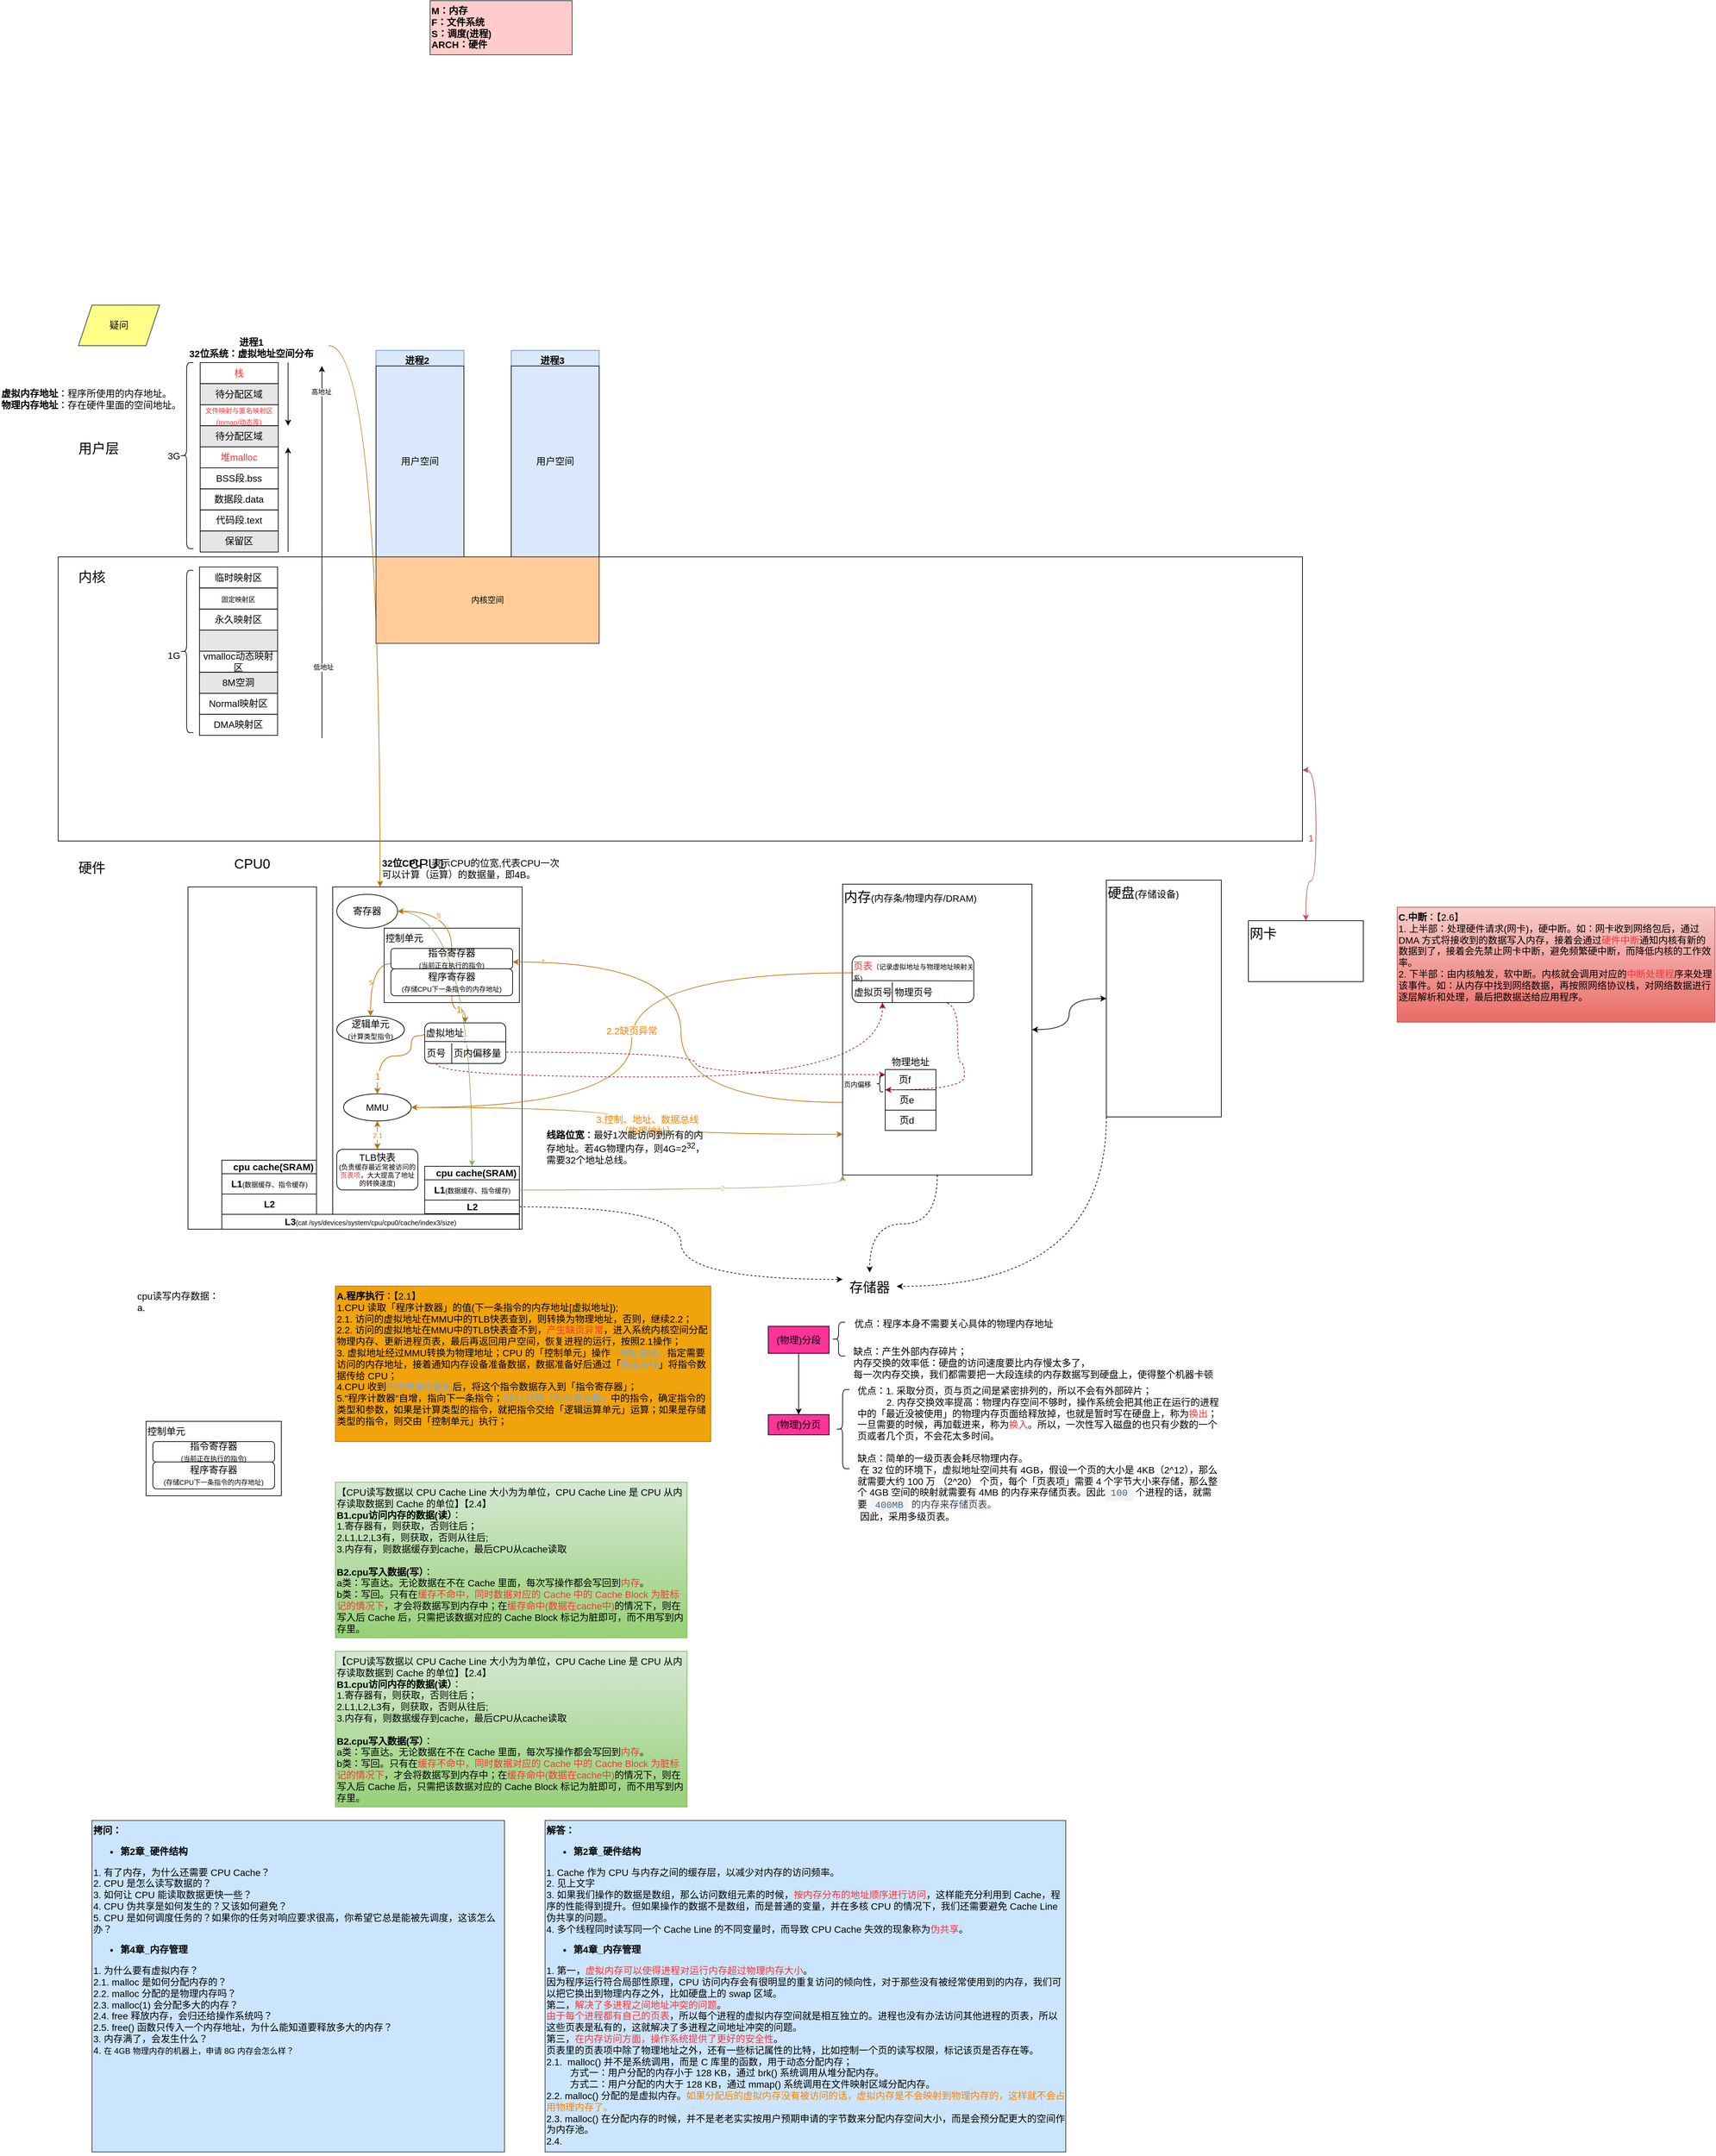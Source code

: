 <mxfile version="20.8.16" type="github" pages="2">
  <diagram name="第 1 页" id="mb5L1G1VlliarsaCnKUl">
    <mxGraphModel dx="2261" dy="1967" grid="1" gridSize="10" guides="1" tooltips="1" connect="1" arrows="1" fold="1" page="1" pageScale="1" pageWidth="827" pageHeight="1169" math="0" shadow="0">
      <root>
        <mxCell id="0" />
        <mxCell id="1" parent="0" />
        <mxCell id="umqZjqoOpSbpQqLyCYVw-2" value="" style="rounded=0;whiteSpace=wrap;html=1;" vertex="1" parent="1">
          <mxGeometry x="-10" y="522.22" width="1840" height="420" as="geometry" />
        </mxCell>
        <mxCell id="umqZjqoOpSbpQqLyCYVw-13" value="&lt;p style=&quot;&quot;&gt;&lt;span style=&quot;background-color: initial;&quot;&gt;CPU1&lt;/span&gt;&lt;/p&gt;" style="rounded=0;whiteSpace=wrap;html=1;fontSize=20;fillColor=none;align=center;horizontal=1;fontFamily=Helvetica;flipH=0;flipV=1;labelPosition=center;verticalLabelPosition=top;verticalAlign=bottom;" vertex="1" parent="1">
          <mxGeometry x="396" y="1010" width="280" height="506" as="geometry" />
        </mxCell>
        <mxCell id="umqZjqoOpSbpQqLyCYVw-123" value="控制单元" style="rounded=0;whiteSpace=wrap;html=1;fontFamily=Helvetica;fontSize=14;fontColor=#000000;fillColor=none;align=left;verticalAlign=top;" vertex="1" parent="1">
          <mxGeometry x="472" y="1071" width="200" height="110" as="geometry" />
        </mxCell>
        <mxCell id="umqZjqoOpSbpQqLyCYVw-5" value="&lt;font style=&quot;font-size: 20px;&quot;&gt;内核&lt;/font&gt;" style="rounded=0;whiteSpace=wrap;html=1;strokeColor=none;fillColor=none;" vertex="1" parent="1">
          <mxGeometry y="530" width="80" height="41" as="geometry" />
        </mxCell>
        <mxCell id="umqZjqoOpSbpQqLyCYVw-6" value="&lt;font style=&quot;font-size: 20px;&quot;&gt;硬件&lt;/font&gt;" style="rounded=0;whiteSpace=wrap;html=1;strokeColor=none;fillColor=none;" vertex="1" parent="1">
          <mxGeometry y="960" width="80" height="41" as="geometry" />
        </mxCell>
        <mxCell id="umqZjqoOpSbpQqLyCYVw-7" value="&lt;font style=&quot;font-size: 14px;&quot;&gt;cpu读写内存数据：&lt;br&gt;a.&lt;br&gt;&lt;/font&gt;" style="rounded=0;whiteSpace=wrap;html=1;strokeColor=none;fillColor=none;align=left;verticalAlign=top;" vertex="1" parent="1">
          <mxGeometry x="105.46" y="1600" width="210" height="90" as="geometry" />
        </mxCell>
        <mxCell id="umqZjqoOpSbpQqLyCYVw-8" value="&lt;p style=&quot;&quot;&gt;&lt;span style=&quot;background-color: initial;&quot;&gt;CPU0&lt;/span&gt;&lt;/p&gt;" style="rounded=0;whiteSpace=wrap;html=1;fontSize=20;fillColor=none;align=center;horizontal=1;fontFamily=Helvetica;flipH=0;flipV=1;labelPosition=center;verticalLabelPosition=top;verticalAlign=bottom;" vertex="1" parent="1">
          <mxGeometry x="182" y="1010" width="190" height="506" as="geometry" />
        </mxCell>
        <mxCell id="umqZjqoOpSbpQqLyCYVw-142" style="edgeStyle=orthogonalEdgeStyle;curved=1;rounded=0;orthogonalLoop=1;jettySize=auto;html=1;fontFamily=Helvetica;fontSize=10;fontColor=#7EA6E0;startArrow=none;startFill=0;endArrow=classic;endFill=1;fillColor=#d5e8d4;strokeColor=#82b366;gradientColor=#97d077;" edge="1" parent="1" source="umqZjqoOpSbpQqLyCYVw-14" target="umqZjqoOpSbpQqLyCYVw-23">
          <mxGeometry relative="1" as="geometry" />
        </mxCell>
        <mxCell id="umqZjqoOpSbpQqLyCYVw-144" value="1" style="edgeLabel;html=1;align=center;verticalAlign=middle;resizable=0;points=[];fontSize=10;fontFamily=Helvetica;fontColor=#97D077;" vertex="1" connectable="0" parent="umqZjqoOpSbpQqLyCYVw-142">
          <mxGeometry x="0.234" y="-11" relative="1" as="geometry">
            <mxPoint as="offset" />
          </mxGeometry>
        </mxCell>
        <mxCell id="umqZjqoOpSbpQqLyCYVw-14" value="寄存器" style="ellipse;whiteSpace=wrap;html=1;fontFamily=Helvetica;fontSize=14;fillColor=none;" vertex="1" parent="1">
          <mxGeometry x="402" y="1021" width="90" height="50" as="geometry" />
        </mxCell>
        <mxCell id="umqZjqoOpSbpQqLyCYVw-20" value="逻辑单元&lt;br&gt;&lt;font style=&quot;font-size: 10px;&quot;&gt;(计算类型指令)&lt;/font&gt;" style="ellipse;whiteSpace=wrap;html=1;fontFamily=Helvetica;fontSize=14;fillColor=none;" vertex="1" parent="1">
          <mxGeometry x="402" y="1201" width="100" height="40" as="geometry" />
        </mxCell>
        <mxCell id="umqZjqoOpSbpQqLyCYVw-39" style="edgeStyle=orthogonalEdgeStyle;curved=1;rounded=0;orthogonalLoop=1;jettySize=auto;html=1;exitX=0.5;exitY=1;exitDx=0;exitDy=0;dashed=1;fontFamily=Helvetica;fontSize=14;" edge="1" parent="1" source="umqZjqoOpSbpQqLyCYVw-21" target="umqZjqoOpSbpQqLyCYVw-33">
          <mxGeometry relative="1" as="geometry" />
        </mxCell>
        <mxCell id="umqZjqoOpSbpQqLyCYVw-129" style="edgeStyle=orthogonalEdgeStyle;curved=1;rounded=0;orthogonalLoop=1;jettySize=auto;html=1;exitX=0;exitY=0.75;exitDx=0;exitDy=0;entryX=0.95;entryY=0.455;entryDx=0;entryDy=0;entryPerimeter=0;fontFamily=Helvetica;fontSize=10;fontColor=#000000;startArrow=none;startFill=0;endArrow=classic;endFill=1;fillColor=#f0a30a;strokeColor=#BD7000;" edge="1" parent="1" source="umqZjqoOpSbpQqLyCYVw-21" target="umqZjqoOpSbpQqLyCYVw-123">
          <mxGeometry relative="1" as="geometry" />
        </mxCell>
        <mxCell id="umqZjqoOpSbpQqLyCYVw-130" value="4" style="edgeLabel;html=1;align=center;verticalAlign=middle;resizable=0;points=[];fontSize=10;fontFamily=Helvetica;fontColor=#FF8000;" vertex="1" connectable="0" parent="umqZjqoOpSbpQqLyCYVw-129">
          <mxGeometry x="0.179" y="12" relative="1" as="geometry">
            <mxPoint x="-193" y="-38" as="offset" />
          </mxGeometry>
        </mxCell>
        <mxCell id="I6BwEbaGJY3xJRhFpG0U-39" style="edgeStyle=orthogonalEdgeStyle;curved=1;rounded=0;orthogonalLoop=1;jettySize=auto;html=1;entryX=0;entryY=0.5;entryDx=0;entryDy=0;fontFamily=Helvetica;fontSize=14;fontColor=#FF8000;startArrow=classic;startFill=1;endArrow=classic;endFill=1;" edge="1" parent="1" source="umqZjqoOpSbpQqLyCYVw-21" target="umqZjqoOpSbpQqLyCYVw-22">
          <mxGeometry relative="1" as="geometry" />
        </mxCell>
        <mxCell id="umqZjqoOpSbpQqLyCYVw-21" value="&lt;font style=&quot;font-size: 20px;&quot;&gt;内存&lt;/font&gt;&lt;font style=&quot;font-size: 14px;&quot;&gt;(内存条/物理内存/DRAM)&lt;/font&gt;" style="rounded=0;whiteSpace=wrap;html=1;fontFamily=Helvetica;fontSize=14;fillColor=none;align=left;verticalAlign=top;" vertex="1" parent="1">
          <mxGeometry x="1150" y="1006" width="280" height="430" as="geometry" />
        </mxCell>
        <mxCell id="umqZjqoOpSbpQqLyCYVw-40" style="edgeStyle=orthogonalEdgeStyle;curved=1;rounded=0;orthogonalLoop=1;jettySize=auto;html=1;exitX=0;exitY=1;exitDx=0;exitDy=0;entryX=1;entryY=0.5;entryDx=0;entryDy=0;dashed=1;fontFamily=Helvetica;fontSize=14;" edge="1" parent="1" source="umqZjqoOpSbpQqLyCYVw-22" target="umqZjqoOpSbpQqLyCYVw-33">
          <mxGeometry relative="1" as="geometry" />
        </mxCell>
        <mxCell id="umqZjqoOpSbpQqLyCYVw-22" value="&lt;span style=&quot;font-size: 20px;&quot;&gt;硬盘&lt;/span&gt;&lt;font style=&quot;font-size: 14px;&quot;&gt;(存储设备)&lt;/font&gt;" style="rounded=0;whiteSpace=wrap;html=1;fontFamily=Helvetica;fontSize=14;fillColor=none;align=left;verticalAlign=top;" vertex="1" parent="1">
          <mxGeometry x="1540" y="1000" width="170" height="350" as="geometry" />
        </mxCell>
        <mxCell id="umqZjqoOpSbpQqLyCYVw-143" style="edgeStyle=orthogonalEdgeStyle;curved=1;rounded=0;orthogonalLoop=1;jettySize=auto;html=1;entryX=0;entryY=1;entryDx=0;entryDy=0;fontFamily=Helvetica;fontSize=10;fontColor=#7EA6E0;startArrow=none;startFill=0;endArrow=classic;endFill=1;fillColor=#d5e8d4;strokeColor=#82b366;gradientColor=#97d077;" edge="1" parent="1" source="umqZjqoOpSbpQqLyCYVw-23" target="umqZjqoOpSbpQqLyCYVw-21">
          <mxGeometry relative="1" as="geometry" />
        </mxCell>
        <mxCell id="umqZjqoOpSbpQqLyCYVw-145" value="2" style="edgeLabel;html=1;align=center;verticalAlign=middle;resizable=0;points=[];fontSize=10;fontFamily=Helvetica;fontColor=#97D077;" vertex="1" connectable="0" parent="umqZjqoOpSbpQqLyCYVw-143">
          <mxGeometry x="0.198" y="3" relative="1" as="geometry">
            <mxPoint as="offset" />
          </mxGeometry>
        </mxCell>
        <mxCell id="umqZjqoOpSbpQqLyCYVw-23" value="&amp;nbsp; &amp;nbsp;cpu cache(SRAM)" style="swimlane;childLayout=stackLayout;resizeParent=1;resizeParentMax=0;horizontal=1;startSize=20;horizontalStack=0;html=1;fontFamily=Helvetica;fontSize=14;fillColor=none;" vertex="1" parent="1">
          <mxGeometry x="532" y="1423" width="140" height="70" as="geometry">
            <mxRectangle x="420" y="1420" width="160" height="30" as="alternateBounds" />
          </mxGeometry>
        </mxCell>
        <mxCell id="umqZjqoOpSbpQqLyCYVw-24" value="L1&lt;span style=&quot;font-weight: normal;&quot;&gt;&lt;font style=&quot;font-size: 10px;&quot;&gt;(数据缓存、指令缓存)&lt;/font&gt;&lt;/span&gt;" style="swimlane;startSize=180;horizontal=1;html=1;fontFamily=Helvetica;fontSize=14;fillColor=none;" vertex="1" parent="umqZjqoOpSbpQqLyCYVw-23">
          <mxGeometry y="20" width="140" height="30" as="geometry" />
        </mxCell>
        <mxCell id="umqZjqoOpSbpQqLyCYVw-25" value="L2" style="swimlane;startSize=180;horizontal=1;html=1;fontFamily=Helvetica;fontSize=14;fillColor=none;" vertex="1" parent="umqZjqoOpSbpQqLyCYVw-23">
          <mxGeometry y="50" width="140" height="20" as="geometry" />
        </mxCell>
        <mxCell id="umqZjqoOpSbpQqLyCYVw-27" style="edgeStyle=orthogonalEdgeStyle;rounded=0;orthogonalLoop=1;jettySize=auto;html=1;exitX=0.5;exitY=1;exitDx=0;exitDy=0;fontFamily=Helvetica;fontSize=14;" edge="1" parent="umqZjqoOpSbpQqLyCYVw-23" source="umqZjqoOpSbpQqLyCYVw-25" target="umqZjqoOpSbpQqLyCYVw-25">
          <mxGeometry relative="1" as="geometry" />
        </mxCell>
        <mxCell id="umqZjqoOpSbpQqLyCYVw-70" style="edgeStyle=orthogonalEdgeStyle;curved=1;rounded=0;orthogonalLoop=1;jettySize=auto;html=1;exitX=0.5;exitY=1;exitDx=0;exitDy=0;entryX=0.5;entryY=0;entryDx=0;entryDy=0;dashed=1;fontFamily=Helvetica;fontSize=14;fontColor=#FF3333;strokeColor=none;endArrow=blockThin;endFill=1;" edge="1" parent="1" source="umqZjqoOpSbpQqLyCYVw-28">
          <mxGeometry relative="1" as="geometry">
            <mxPoint x="462" y="1386" as="targetPoint" />
          </mxGeometry>
        </mxCell>
        <mxCell id="I6BwEbaGJY3xJRhFpG0U-53" value="" style="edgeStyle=orthogonalEdgeStyle;curved=1;rounded=0;orthogonalLoop=1;jettySize=auto;html=1;strokeColor=#FF8000;fontFamily=Helvetica;fontSize=14;fontColor=#FF3333;startArrow=none;startFill=0;endArrow=classic;endFill=1;" edge="1" parent="1" source="umqZjqoOpSbpQqLyCYVw-28" target="I6BwEbaGJY3xJRhFpG0U-35">
          <mxGeometry relative="1" as="geometry" />
        </mxCell>
        <mxCell id="umqZjqoOpSbpQqLyCYVw-28" value="MMU" style="ellipse;whiteSpace=wrap;html=1;fontFamily=Helvetica;fontSize=14;fillColor=none;" vertex="1" parent="1">
          <mxGeometry x="412" y="1316" width="100" height="40" as="geometry" />
        </mxCell>
        <mxCell id="umqZjqoOpSbpQqLyCYVw-33" value="&lt;span style=&quot;font-size: 20px;&quot;&gt;存储器&lt;/span&gt;" style="rounded=0;whiteSpace=wrap;html=1;strokeColor=none;fillColor=none;" vertex="1" parent="1">
          <mxGeometry x="1150" y="1580" width="80" height="41" as="geometry" />
        </mxCell>
        <mxCell id="umqZjqoOpSbpQqLyCYVw-35" style="edgeStyle=orthogonalEdgeStyle;rounded=0;orthogonalLoop=1;jettySize=auto;html=1;entryX=0;entryY=0.25;entryDx=0;entryDy=0;fontFamily=Helvetica;fontSize=14;curved=1;dashed=1;" edge="1" parent="1" source="umqZjqoOpSbpQqLyCYVw-25" target="umqZjqoOpSbpQqLyCYVw-33">
          <mxGeometry relative="1" as="geometry" />
        </mxCell>
        <mxCell id="umqZjqoOpSbpQqLyCYVw-128" value="2.1" style="edgeStyle=orthogonalEdgeStyle;curved=1;rounded=0;orthogonalLoop=1;jettySize=auto;html=1;entryX=0.5;entryY=1;entryDx=0;entryDy=0;fontFamily=Helvetica;fontSize=10;fontColor=#FF8000;startArrow=classic;startFill=1;endArrow=classic;endFill=1;exitX=0.5;exitY=0;exitDx=0;exitDy=0;fillColor=#f0a30a;strokeColor=#BD7000;" edge="1" parent="1" source="I6BwEbaGJY3xJRhFpG0U-35" target="umqZjqoOpSbpQqLyCYVw-28">
          <mxGeometry relative="1" as="geometry">
            <mxPoint x="462" y="1386" as="sourcePoint" />
            <mxPoint as="offset" />
          </mxGeometry>
        </mxCell>
        <mxCell id="umqZjqoOpSbpQqLyCYVw-76" value="&lt;span style=&quot;font-size: 20px;&quot;&gt;用户层&lt;/span&gt;" style="rounded=0;whiteSpace=wrap;html=1;strokeColor=none;fillColor=none;" vertex="1" parent="1">
          <mxGeometry x="10" y="340" width="80" height="41" as="geometry" />
        </mxCell>
        <mxCell id="umqZjqoOpSbpQqLyCYVw-79" value="&lt;font style=&quot;font-size: 14px;&quot;&gt;&lt;b&gt;32位CPU&lt;/b&gt;：表示CPU的位宽,代表CPU一次可以计算（运算）的数据量，即4B。&lt;br&gt;&lt;br&gt;&lt;/font&gt;" style="rounded=0;whiteSpace=wrap;html=1;strokeColor=none;fillColor=none;align=left;verticalAlign=top;" vertex="1" parent="1">
          <mxGeometry x="467" y="960" width="270" height="50" as="geometry" />
        </mxCell>
        <mxCell id="umqZjqoOpSbpQqLyCYVw-115" value="&lt;font style=&quot;font-size: 14px;&quot;&gt;&lt;b&gt;A.程序执行&lt;/b&gt;：【2.1】&lt;br&gt;1.CPU 读取「程序计数器」的值(下一条指令的内存地址[虚拟地址]);&lt;br&gt;2.1. 访问的虚拟地址在MMU中的TLB快表查到，则转换为物理地址，否则，继续2.2；&lt;br&gt;2.2. 访问的虚拟地址在MMU中的TLB快表查不到，&lt;font color=&quot;#ff3333&quot;&gt;产生缺页异常&lt;/font&gt;，进入系统内核空间分配物理内存、更新进程页表，最后再返回用户空间，恢复进程的运行，按照2.1操作；&lt;br&gt;3. 虚拟地址经过MMU转换为物理地址；CPU 的「控制单元」操作&lt;font color=&quot;#7ea6e0&quot;&gt;「地址总线」&lt;/font&gt;指定需要访问的内存地址，接着通知内存设备准备数据，数据准备好后通过「&lt;font color=&quot;#7ea6e0&quot;&gt;数据总线&lt;/font&gt;」将指令数据传给 CPU；&lt;br&gt;4.CPU 收到&lt;font color=&quot;#7ea6e0&quot;&gt;内存传来的数据&lt;/font&gt;后，将这个指令数据存入到「指令寄存器」；&lt;br&gt;5.&quot;程序计数器&quot;自增，指向下一条指令；&lt;font color=&quot;#7ea6e0&quot;&gt;CPU 分析「指令寄存器」&lt;/font&gt;中的指令，确定指令的类型和参数，如果是计算类型的指令，就把指令交给「逻辑运算单元」运算；如果是存储类型的指令，则交由「控制单元」执行；&lt;br&gt;&lt;/font&gt;" style="rounded=0;whiteSpace=wrap;html=1;strokeColor=#BD7000;fillColor=#f0a30a;align=left;verticalAlign=top;fontColor=#000000;" vertex="1" parent="1">
          <mxGeometry x="400" y="1600" width="555" height="230" as="geometry" />
        </mxCell>
        <mxCell id="umqZjqoOpSbpQqLyCYVw-117" value="" style="group" vertex="1" connectable="0" parent="1">
          <mxGeometry x="130" y="1800" width="190" height="110" as="geometry" />
        </mxCell>
        <mxCell id="umqZjqoOpSbpQqLyCYVw-118" value="指令寄存器&lt;br&gt;&lt;font style=&quot;font-size: 10px;&quot;&gt;(当前正在执行的指令)&lt;/font&gt;" style="rounded=1;whiteSpace=wrap;html=1;fontFamily=Helvetica;fontSize=14;fontColor=#000000;fillColor=none;" vertex="1" parent="umqZjqoOpSbpQqLyCYVw-117">
          <mxGeometry y="30" width="180" height="30" as="geometry" />
        </mxCell>
        <mxCell id="umqZjqoOpSbpQqLyCYVw-119" value="程序寄存器&lt;br&gt;&lt;font style=&quot;font-size: 10px;&quot;&gt;(存储CPU下一条指令的内存地址)&lt;/font&gt;" style="rounded=1;whiteSpace=wrap;html=1;fontFamily=Helvetica;fontSize=14;fontColor=#000000;fillColor=none;" vertex="1" parent="umqZjqoOpSbpQqLyCYVw-117">
          <mxGeometry y="60" width="180" height="40" as="geometry" />
        </mxCell>
        <mxCell id="umqZjqoOpSbpQqLyCYVw-116" value="控制单元" style="rounded=0;whiteSpace=wrap;html=1;fontFamily=Helvetica;fontSize=14;fontColor=#000000;fillColor=none;align=left;verticalAlign=top;" vertex="1" parent="umqZjqoOpSbpQqLyCYVw-117">
          <mxGeometry x="-10" width="200" height="110" as="geometry" />
        </mxCell>
        <mxCell id="umqZjqoOpSbpQqLyCYVw-131" style="edgeStyle=orthogonalEdgeStyle;curved=1;rounded=0;orthogonalLoop=1;jettySize=auto;html=1;fontFamily=Helvetica;fontSize=10;fontColor=#000000;startArrow=none;startFill=0;endArrow=classic;endFill=1;exitX=0;exitY=0.75;exitDx=0;exitDy=0;fillColor=#f0a30a;strokeColor=#BD7000;" edge="1" parent="1" source="umqZjqoOpSbpQqLyCYVw-121" target="umqZjqoOpSbpQqLyCYVw-20">
          <mxGeometry relative="1" as="geometry">
            <Array as="points">
              <mxPoint x="452" y="1124" />
            </Array>
          </mxGeometry>
        </mxCell>
        <mxCell id="umqZjqoOpSbpQqLyCYVw-132" value="5" style="edgeLabel;html=1;align=center;verticalAlign=middle;resizable=0;points=[];fontSize=10;fontFamily=Helvetica;fontColor=#FF8000;" vertex="1" connectable="0" parent="umqZjqoOpSbpQqLyCYVw-131">
          <mxGeometry x="-0.004" y="7" relative="1" as="geometry">
            <mxPoint x="-7" y="4" as="offset" />
          </mxGeometry>
        </mxCell>
        <mxCell id="umqZjqoOpSbpQqLyCYVw-139" style="edgeStyle=orthogonalEdgeStyle;curved=1;rounded=0;orthogonalLoop=1;jettySize=auto;html=1;entryX=1;entryY=0.5;entryDx=0;entryDy=0;fontFamily=Helvetica;fontSize=10;fontColor=#000000;startArrow=none;startFill=0;endArrow=classic;endFill=1;fillColor=#f0a30a;strokeColor=#BD7000;" edge="1" parent="1" source="umqZjqoOpSbpQqLyCYVw-121" target="umqZjqoOpSbpQqLyCYVw-14">
          <mxGeometry relative="1" as="geometry" />
        </mxCell>
        <mxCell id="umqZjqoOpSbpQqLyCYVw-140" value="&lt;font color=&quot;#ff8000&quot;&gt;5&lt;/font&gt;" style="edgeLabel;html=1;align=center;verticalAlign=middle;resizable=0;points=[];fontSize=10;fontFamily=Helvetica;fontColor=#000000;" vertex="1" connectable="0" parent="umqZjqoOpSbpQqLyCYVw-139">
          <mxGeometry x="-0.352" y="17" relative="1" as="geometry">
            <mxPoint x="-3" y="-6" as="offset" />
          </mxGeometry>
        </mxCell>
        <mxCell id="umqZjqoOpSbpQqLyCYVw-121" value="指令寄存器&lt;br&gt;&lt;font style=&quot;font-size: 10px;&quot;&gt;(当前正在执行的指令)&lt;/font&gt;" style="rounded=1;whiteSpace=wrap;html=1;fontFamily=Helvetica;fontSize=14;fontColor=#000000;fillColor=none;" vertex="1" parent="1">
          <mxGeometry x="482" y="1101" width="180" height="30" as="geometry" />
        </mxCell>
        <mxCell id="I6BwEbaGJY3xJRhFpG0U-74" value="1" style="edgeStyle=orthogonalEdgeStyle;curved=1;rounded=0;orthogonalLoop=1;jettySize=auto;html=1;strokeColor=#BD7000;fontFamily=Helvetica;fontSize=14;fontColor=#FF8000;startArrow=none;startFill=0;endArrow=classic;endFill=1;fillColor=#f0a30a;" edge="1" parent="1" source="umqZjqoOpSbpQqLyCYVw-122" target="I6BwEbaGJY3xJRhFpG0U-66">
          <mxGeometry relative="1" as="geometry" />
        </mxCell>
        <mxCell id="umqZjqoOpSbpQqLyCYVw-122" value="程序寄存器&lt;br&gt;&lt;font style=&quot;font-size: 10px;&quot;&gt;(存储CPU下一条指令的内存地址)&lt;/font&gt;" style="rounded=1;whiteSpace=wrap;html=1;fontFamily=Helvetica;fontSize=14;fontColor=#000000;fillColor=none;" vertex="1" parent="1">
          <mxGeometry x="482" y="1131" width="180" height="40" as="geometry" />
        </mxCell>
        <mxCell id="umqZjqoOpSbpQqLyCYVw-133" value="&amp;nbsp; &amp;nbsp;cpu cache(SRAM)" style="swimlane;childLayout=stackLayout;resizeParent=1;resizeParentMax=0;horizontal=1;startSize=20;horizontalStack=0;html=1;fontFamily=Helvetica;fontSize=14;fillColor=none;" vertex="1" parent="1">
          <mxGeometry x="232" y="1414" width="140" height="80" as="geometry">
            <mxRectangle x="420" y="1420" width="160" height="30" as="alternateBounds" />
          </mxGeometry>
        </mxCell>
        <mxCell id="umqZjqoOpSbpQqLyCYVw-134" value="L1&lt;span style=&quot;font-weight: normal;&quot;&gt;&lt;font style=&quot;font-size: 10px;&quot;&gt;(数据缓存、指令缓存)&lt;/font&gt;&lt;/span&gt;" style="swimlane;startSize=180;horizontal=1;html=1;fontFamily=Helvetica;fontSize=14;fillColor=none;" vertex="1" parent="umqZjqoOpSbpQqLyCYVw-133">
          <mxGeometry y="20" width="140" height="30" as="geometry" />
        </mxCell>
        <mxCell id="umqZjqoOpSbpQqLyCYVw-135" value="L2" style="swimlane;startSize=180;horizontal=1;html=1;fontFamily=Helvetica;fontSize=14;fillColor=none;" vertex="1" parent="umqZjqoOpSbpQqLyCYVw-133">
          <mxGeometry y="50" width="140" height="30" as="geometry" />
        </mxCell>
        <mxCell id="umqZjqoOpSbpQqLyCYVw-136" style="edgeStyle=orthogonalEdgeStyle;rounded=0;orthogonalLoop=1;jettySize=auto;html=1;exitX=0.5;exitY=1;exitDx=0;exitDy=0;fontFamily=Helvetica;fontSize=14;" edge="1" parent="umqZjqoOpSbpQqLyCYVw-133" source="umqZjqoOpSbpQqLyCYVw-135" target="umqZjqoOpSbpQqLyCYVw-135">
          <mxGeometry relative="1" as="geometry" />
        </mxCell>
        <mxCell id="umqZjqoOpSbpQqLyCYVw-137" value="&lt;b&gt;&lt;font style=&quot;font-size: 14px;&quot;&gt;L3&lt;/font&gt;&lt;/b&gt;(cat /sys/devices/system/cpu/cpu0/cache/index3/size)" style="rounded=0;whiteSpace=wrap;html=1;fontFamily=Helvetica;fontSize=10;" vertex="1" parent="1">
          <mxGeometry x="232" y="1494" width="440" height="22" as="geometry" />
        </mxCell>
        <mxCell id="umqZjqoOpSbpQqLyCYVw-63" value="3.控制、地址、数据总线&lt;br&gt;&lt;font&gt;（物理地址）&lt;/font&gt;" style="edgeStyle=orthogonalEdgeStyle;curved=1;rounded=0;orthogonalLoop=1;jettySize=auto;html=1;entryX=0;entryY=0.86;entryDx=0;entryDy=0;entryPerimeter=0;fontFamily=Helvetica;fontSize=14;fontColor=#FF8000;exitX=1;exitY=0.5;exitDx=0;exitDy=0;startArrow=none;startFill=0;fillColor=#f0a30a;strokeColor=#BD7000;" edge="1" parent="1" source="umqZjqoOpSbpQqLyCYVw-28" target="umqZjqoOpSbpQqLyCYVw-21">
          <mxGeometry x="0.017" y="30" relative="1" as="geometry">
            <mxPoint as="offset" />
          </mxGeometry>
        </mxCell>
        <mxCell id="umqZjqoOpSbpQqLyCYVw-80" value="&lt;font style=&quot;font-size: 14px;&quot;&gt;&lt;b&gt;线路位宽&lt;/b&gt;：最好1次能访问到所有的内存地址。若4G物理内存，则4G=2&lt;sup&gt;32&lt;/sup&gt;，需要32个地址总线。&lt;br&gt;&lt;/font&gt;" style="rounded=0;whiteSpace=wrap;html=1;strokeColor=none;fillColor=none;align=left;verticalAlign=top;" vertex="1" parent="1">
          <mxGeometry x="710" y="1362" width="240" height="60" as="geometry" />
        </mxCell>
        <mxCell id="umqZjqoOpSbpQqLyCYVw-141" value="&lt;font style=&quot;font-size: 14px;&quot;&gt;【CPU读写数据以 CPU Cache Line 大小为为单位，CPU Cache Line 是 CPU 从内存读取数据到 Cache 的单位】【2.4】&lt;b&gt;&lt;br&gt;B1.cpu访问内存的数据(读）&lt;/b&gt;：&lt;br&gt;1.寄存器有，则获取，否则往后；&lt;br&gt;2.L1,L2,L3有，则获取，否则从往后;&lt;br&gt;3.内存有，则数据缓存到cache，最后CPU从cache读取&lt;br&gt;&lt;br&gt;&lt;b style=&quot;border-color: var(--border-color);&quot;&gt;B2.cpu写入数据(写）&lt;/b&gt;：&lt;br style=&quot;border-color: var(--border-color);&quot;&gt;a类：写直达。无论数据在不在 Cache 里面，每次写操作都会写回到&lt;font style=&quot;border-color: var(--border-color);&quot; color=&quot;#ff3333&quot;&gt;内存&lt;/font&gt;。&lt;br style=&quot;border-color: var(--border-color);&quot;&gt;b类：写回。只有在&lt;font style=&quot;border-color: var(--border-color);&quot; color=&quot;#ff3333&quot;&gt;缓存不命中，同时数据对应的 Cache 中的 Cache Block 为脏标记的情况下&lt;/font&gt;，才会将数据写到内存中；在&lt;font style=&quot;border-color: var(--border-color);&quot; color=&quot;#ff3333&quot;&gt;缓存命中(数据在cache中)&lt;/font&gt;的情况下，则在写入后 Cache 后，只需把该数据对应的 Cache Block 标记为脏即可，而不用写到内存里。&lt;br style=&quot;border-color: var(--border-color);&quot;&gt;&lt;/font&gt;" style="rounded=0;whiteSpace=wrap;html=1;strokeColor=#82b366;fillColor=#d5e8d4;align=left;verticalAlign=top;gradientColor=#97d077;" vertex="1" parent="1">
          <mxGeometry x="400" y="1890" width="520" height="230" as="geometry" />
        </mxCell>
        <mxCell id="umqZjqoOpSbpQqLyCYVw-147" value="&lt;font style=&quot;font-size: 14px;&quot;&gt;&lt;b&gt;拷问：&lt;br&gt;&lt;ul&gt;&lt;li&gt;&lt;font style=&quot;&quot;&gt;&lt;b&gt;第2章_硬件结构&lt;/b&gt;&lt;/font&gt;&lt;/li&gt;&lt;/ul&gt;&lt;/b&gt;&lt;div style=&quot;&quot;&gt;&lt;span style=&quot;font-size: 14px;&quot;&gt;1. 有了内存，为什么还需要 CPU Cache？&lt;/span&gt;&lt;/div&gt;&lt;div style=&quot;&quot;&gt;&lt;span style=&quot;font-size: 14px;&quot;&gt;2. CPU 是怎么读写数据的？&lt;/span&gt;&lt;/div&gt;&lt;div style=&quot;&quot;&gt;&lt;span style=&quot;font-size: 14px;&quot;&gt;3. 如何让 CPU 能读取数据更快一些？&lt;/span&gt;&lt;/div&gt;&lt;div style=&quot;&quot;&gt;&lt;span style=&quot;font-size: 14px;&quot;&gt;4. CPU 伪共享是如何发生的？又该如何避免？&lt;/span&gt;&lt;/div&gt;&lt;div style=&quot;&quot;&gt;&lt;span style=&quot;font-size: 14px;&quot;&gt;5. CPU 是如何调度任务的？如果你的任务对响应要求很高，你希望它总是能被先调度，这该怎么办？&lt;/span&gt;&lt;/div&gt;&lt;div style=&quot;&quot;&gt;&lt;ul&gt;&lt;li&gt;&lt;span style=&quot;font-size: 14px;&quot;&gt;&lt;b&gt;第4章_内存管理&lt;/b&gt;&lt;/span&gt;&lt;/li&gt;&lt;/ul&gt;&lt;/div&gt;&lt;div style=&quot;&quot;&gt;&lt;span style=&quot;font-size: 14px;&quot;&gt;1. 为什么要有虚拟内存？&lt;/span&gt;&lt;/div&gt;&lt;div style=&quot;&quot;&gt;&lt;div&gt;2.1. malloc 是如何分配内存的？&lt;/div&gt;&lt;div&gt;2.2. malloc 分配的是物理内存吗？&lt;/div&gt;&lt;div&gt;2.3. malloc(1) 会分配多大的内存？&lt;/div&gt;&lt;div&gt;2.4. free 释放内存，会归还给操作系统吗？&lt;/div&gt;&lt;div&gt;2.5. free() 函数只传入一个内存地址，为什么能知道要释放多大的内存？&lt;/div&gt;&lt;/div&gt;&lt;div style=&quot;&quot;&gt;&lt;span style=&quot;font-size: 14px;&quot;&gt;3. 内存满了，会发生什么？&lt;/span&gt;&lt;/div&gt;&lt;/font&gt;&lt;span style=&quot;font-size: 14px;&quot;&gt;4.&amp;nbsp;&lt;/span&gt;在 4GB 物理内存的机器上，申请 8G 内存会怎么样？" style="rounded=0;whiteSpace=wrap;html=1;strokeColor=#36393d;fillColor=#cce5ff;align=left;verticalAlign=top;" vertex="1" parent="1">
          <mxGeometry x="40" y="2390" width="610" height="490" as="geometry" />
        </mxCell>
        <mxCell id="umqZjqoOpSbpQqLyCYVw-149" value="&lt;font style=&quot;font-size: 14px;&quot;&gt;&lt;font style=&quot;font-size: 14px;&quot;&gt;&lt;b style=&quot;&quot;&gt;解答：&lt;br&gt;&lt;ul style=&quot;&quot;&gt;&lt;li&gt;&lt;font style=&quot;font-size: 14px;&quot;&gt;&lt;b&gt;第2章_硬件结构&lt;/b&gt;&lt;/font&gt;&amp;nbsp;&lt;/li&gt;&lt;/ul&gt;&lt;/b&gt;&lt;/font&gt;1. Cache 作为 CPU 与内存之间的缓存层，以减少对内存的访问频率。&lt;br&gt;2. 见上文字&lt;br&gt;3.&amp;nbsp;如果我们操作的数据是数组，那么访问数组元素的时候，&lt;font style=&quot;font-size: 14px;&quot; color=&quot;#ff3333&quot;&gt;按内存分布的地址顺序进行访问&lt;/font&gt;，这样能充分利用到 Cache，程序的性能得到提升。但如果操作的数据不是数组，而是普通的变量，并在多核 CPU 的情况下，我们还需要避免 Cache Line 伪共享的问题。&lt;br&gt;4.&amp;nbsp;多个线程同时读写同一个 Cache Line 的不同变量时，而导致 CPU Cache 失效的现象称为&lt;font style=&quot;font-size: 14px;&quot; color=&quot;#ff3333&quot;&gt;伪共享&lt;/font&gt;。&lt;br&gt;&lt;/font&gt;&lt;ul style=&quot;border-color: var(--border-color); font-size: 14px;&quot;&gt;&lt;li style=&quot;border-color: var(--border-color);&quot;&gt;&lt;b style=&quot;border-color: var(--border-color);&quot;&gt;&lt;font style=&quot;font-size: 14px;&quot;&gt;第4章_内存管理&lt;/font&gt;&lt;/b&gt;&lt;/li&gt;&lt;/ul&gt;&lt;p style=&quot;font-size: 14px;&quot;&gt;&lt;/p&gt;&lt;div style=&quot;font-size: 14px;&quot;&gt;&lt;font style=&quot;font-size: 14px;&quot;&gt;1.&amp;nbsp;第一，&lt;font style=&quot;font-size: 14px;&quot; color=&quot;#ff3333&quot;&gt;虚拟内存可以使得进程对运行内存超过物理内存大小&lt;/font&gt;。&lt;/font&gt;&lt;/div&gt;&lt;font style=&quot;font-size: 14px;&quot;&gt;&lt;span style=&quot;background-color: initial;&quot;&gt;因为程序运行符合局部性原理，CPU 访问内存会有很明显的重复访问的倾向性，对于那些没有被经常使用到的内存，我们可以把它换出到物理内存之外，比如硬盘上的 swap 区域。&lt;/span&gt;&lt;br&gt;&lt;span style=&quot;background-color: initial;&quot;&gt;第二，&lt;/span&gt;&lt;font style=&quot;background-color: initial; font-size: 14px;&quot; color=&quot;#ff3333&quot;&gt;解决了多进程之间地址冲突的问题&lt;/font&gt;&lt;span style=&quot;background-color: initial;&quot;&gt;。&lt;/span&gt;&lt;br&gt;&lt;span style=&quot;background-color: initial;&quot;&gt;&lt;font style=&quot;font-size: 14px;&quot; color=&quot;#ff3333&quot;&gt;由于每个进程都有自己的页表&lt;/font&gt;，所以每个进程的虚拟内存空间就是相互独立的。进程也没有办法访问其他进程的页表，所以这些页表是私有的，这就解决了多进程之间地址冲突的问题。&lt;/span&gt;&lt;br&gt;&lt;span style=&quot;background-color: initial;&quot;&gt;第三，&lt;/span&gt;&lt;font style=&quot;background-color: initial; font-size: 14px;&quot; color=&quot;#ff3333&quot;&gt;在内存访问方面，操作系统提供了更好的安全性&lt;/font&gt;&lt;span style=&quot;background-color: initial;&quot;&gt;。&lt;/span&gt;&lt;br&gt;&lt;/font&gt;&lt;div style=&quot;font-size: 14px;&quot;&gt;&lt;font style=&quot;font-size: 14px;&quot;&gt;页表里的页表项中除了物理地址之外，还有一些标记属性的比特，比如控制一个页的读写权限，标记该页是否存在等。&lt;/font&gt;&lt;/div&gt;&lt;div style=&quot;font-size: 14px;&quot;&gt;&lt;font style=&quot;font-size: 14px;&quot;&gt;2.1.&amp;nbsp;&amp;nbsp;malloc() 并不是系统调用，而是 C 库里的函数，用于动态分配内存；&amp;nbsp; &amp;nbsp;&amp;nbsp;&lt;/font&gt;&lt;/div&gt;&lt;div style=&quot;font-size: 14px;&quot;&gt;&lt;font style=&quot;font-size: 14px;&quot;&gt;&lt;span style=&quot;background-color: initial;&quot;&gt;&amp;nbsp; &amp;nbsp; &amp;nbsp; &amp;nbsp; &amp;nbsp;方式一：&lt;/span&gt;&lt;span style=&quot;background-color: initial;&quot;&gt;用户分配的内存小于 128 KB，&lt;/span&gt;&lt;span style=&quot;background-color: initial;&quot;&gt;通过 brk() 系统调用从堆分配内存。&lt;/span&gt;&lt;/font&gt;&lt;/div&gt;&lt;font style=&quot;font-size: 14px;&quot;&gt;&lt;span style=&quot;&quot;&gt;	&lt;/span&gt;&amp;nbsp; &amp;nbsp; &amp;nbsp; &amp;nbsp; &amp;nbsp;方式二：用户分配的内大于 128 KB，通过 mmap() 系统调用在文件映射区域分配内存&lt;span style=&quot;background-color: initial;&quot;&gt;。&lt;/span&gt;&lt;br&gt;&lt;/font&gt;&lt;div style=&quot;font-size: 14px;&quot;&gt;&lt;/div&gt;&lt;div style=&quot;font-size: 14px;&quot;&gt;&lt;font style=&quot;font-size: 14px;&quot;&gt;2.2. malloc() 分配的是虚拟内存。&lt;font color=&quot;#ff8000&quot;&gt;如果分配后的虚拟内存没有被访问的话，虚拟内存是不会映射到物理内存的，这样就不会占用物理内存了。&lt;/font&gt;&lt;/font&gt;&lt;/div&gt;&lt;div style=&quot;font-size: 14px;&quot;&gt;&lt;font style=&quot;font-size: 14px;&quot;&gt;2.3.&amp;nbsp;malloc() 在分配内存的时候，并不是老老实实按用户预期申请的字节数来分配内存空间大小，而是会预分配更大的空间作为内存池。&lt;/font&gt;&lt;/div&gt;&lt;div style=&quot;font-size: 14px;&quot;&gt;&lt;font style=&quot;font-size: 14px;&quot;&gt;2.4.&amp;nbsp;&lt;/font&gt;&lt;/div&gt;&lt;p&gt;&lt;/p&gt;" style="rounded=0;whiteSpace=wrap;html=1;strokeColor=#36393d;fillColor=#cce5ff;align=left;verticalAlign=top;" vertex="1" parent="1">
          <mxGeometry x="710" y="2390" width="770" height="490" as="geometry" />
        </mxCell>
        <mxCell id="umqZjqoOpSbpQqLyCYVw-150" value="&lt;font style=&quot;font-size: 14px;&quot;&gt;【CPU读写数据以 CPU Cache Line 大小为为单位，CPU Cache Line 是 CPU 从内存读取数据到 Cache 的单位】【2.4】&lt;b&gt;&lt;br&gt;B1.cpu访问内存的数据(读）&lt;/b&gt;：&lt;br&gt;1.寄存器有，则获取，否则往后；&lt;br&gt;2.L1,L2,L3有，则获取，否则从往后;&lt;br&gt;3.内存有，则数据缓存到cache，最后CPU从cache读取&lt;br&gt;&lt;br&gt;&lt;b style=&quot;border-color: var(--border-color);&quot;&gt;B2.cpu写入数据(写）&lt;/b&gt;：&lt;br style=&quot;border-color: var(--border-color);&quot;&gt;a类：写直达。无论数据在不在 Cache 里面，每次写操作都会写回到&lt;font style=&quot;border-color: var(--border-color);&quot; color=&quot;#ff3333&quot;&gt;内存&lt;/font&gt;。&lt;br style=&quot;border-color: var(--border-color);&quot;&gt;b类：写回。只有在&lt;font style=&quot;border-color: var(--border-color);&quot; color=&quot;#ff3333&quot;&gt;缓存不命中，同时数据对应的 Cache 中的 Cache Block 为脏标记的情况下&lt;/font&gt;，才会将数据写到内存中；在&lt;font style=&quot;border-color: var(--border-color);&quot; color=&quot;#ff3333&quot;&gt;缓存命中(数据在cache中)&lt;/font&gt;的情况下，则在写入后 Cache 后，只需把该数据对应的 Cache Block 标记为脏即可，而不用写到内存里。&lt;br style=&quot;border-color: var(--border-color);&quot;&gt;&lt;/font&gt;" style="rounded=0;whiteSpace=wrap;html=1;strokeColor=#82b366;fillColor=#d5e8d4;align=left;verticalAlign=top;gradientColor=#97d077;" vertex="1" parent="1">
          <mxGeometry x="400" y="2140" width="520" height="230" as="geometry" />
        </mxCell>
        <mxCell id="umqZjqoOpSbpQqLyCYVw-153" style="rounded=0;orthogonalLoop=1;jettySize=auto;html=1;entryX=1;entryY=0.75;entryDx=0;entryDy=0;fontFamily=Helvetica;fontSize=14;fontColor=#FF3333;startArrow=classic;startFill=1;endArrow=classic;endFill=1;edgeStyle=orthogonalEdgeStyle;curved=1;fillColor=#f8cecc;gradientColor=#ea6b66;strokeColor=#b85450;" edge="1" parent="1" source="umqZjqoOpSbpQqLyCYVw-151" target="umqZjqoOpSbpQqLyCYVw-2">
          <mxGeometry relative="1" as="geometry" />
        </mxCell>
        <mxCell id="umqZjqoOpSbpQqLyCYVw-154" value="1" style="edgeLabel;html=1;align=center;verticalAlign=middle;resizable=0;points=[];fontSize=14;fontFamily=Helvetica;fontColor=#FF3333;" vertex="1" connectable="0" parent="umqZjqoOpSbpQqLyCYVw-153">
          <mxGeometry x="0.061" y="8" relative="1" as="geometry">
            <mxPoint as="offset" />
          </mxGeometry>
        </mxCell>
        <mxCell id="umqZjqoOpSbpQqLyCYVw-151" value="&lt;font style=&quot;font-size: 20px;&quot;&gt;网卡&lt;/font&gt;" style="rounded=0;whiteSpace=wrap;html=1;fontFamily=Helvetica;fontSize=14;fillColor=none;align=left;verticalAlign=top;" vertex="1" parent="1">
          <mxGeometry x="1750" y="1060" width="170" height="90" as="geometry" />
        </mxCell>
        <mxCell id="umqZjqoOpSbpQqLyCYVw-155" value="&lt;font style=&quot;font-size: 14px;&quot;&gt;&lt;b&gt;C.中断&lt;/b&gt;：【2.6】&lt;br&gt;1. 上半部：处理硬件请求(网卡)，硬中断。如：网卡收到网络包后，通过 DMA 方式将接收到的数据写入内存，接着会通过&lt;font color=&quot;#ff3333&quot;&gt;硬件中断&lt;/font&gt;通知内核有新的数据到了，接着会先禁止网卡中断，避免频繁硬中断，而降低内核的工作效率。&lt;br&gt;2. 下半部：由内核触发，软中断。内核就会调用对应的&lt;font color=&quot;#ff3333&quot;&gt;中断处理程&lt;/font&gt;序来处理该事件。如：从内存中找到网络数据，再按照网络协议栈，对网络数据进行逐层解析和处理，最后把数据送给应用程序。&lt;br&gt;&lt;/font&gt;" style="rounded=0;whiteSpace=wrap;html=1;strokeColor=#b85450;fillColor=#f8cecc;align=left;verticalAlign=top;gradientColor=#ea6b66;" vertex="1" parent="1">
          <mxGeometry x="1970" y="1040" width="470" height="170" as="geometry" />
        </mxCell>
        <mxCell id="I6BwEbaGJY3xJRhFpG0U-2" value="&lt;font style=&quot;font-size: 14px;&quot;&gt;M：内存&lt;br&gt;F：文件系统&lt;br&gt;S：调度(进程)&lt;br&gt;ARCH：硬件&lt;br&gt;&lt;/font&gt;" style="rounded=0;whiteSpace=wrap;html=1;strokeColor=#36393d;fillColor=#ffcccc;align=left;verticalAlign=top;fontStyle=1" vertex="1" parent="1">
          <mxGeometry x="540" y="-300" width="210" height="80" as="geometry" />
        </mxCell>
        <mxCell id="I6BwEbaGJY3xJRhFpG0U-14" value="疑问" style="shape=parallelogram;perimeter=parallelogramPerimeter;whiteSpace=wrap;html=1;fixedSize=1;strokeColor=#36393d;fontFamily=Helvetica;fontSize=14;fillColor=#ffff88;" vertex="1" parent="1">
          <mxGeometry x="20" y="150" width="120" height="60" as="geometry" />
        </mxCell>
        <mxCell id="I6BwEbaGJY3xJRhFpG0U-19" value="&lt;font color=&quot;#000000&quot;&gt;DMA映射区&lt;/font&gt;" style="rounded=0;whiteSpace=wrap;html=1;strokeColor=#000000;fontFamily=Helvetica;fontSize=14;fontColor=#FF3333;fillColor=none;" vertex="1" parent="1">
          <mxGeometry x="199" y="754.889" width="115.464" height="31.111" as="geometry" />
        </mxCell>
        <mxCell id="I6BwEbaGJY3xJRhFpG0U-20" value="&lt;font color=&quot;#000000&quot;&gt;Normal映射区&lt;/font&gt;" style="rounded=0;whiteSpace=wrap;html=1;strokeColor=#000000;fontFamily=Helvetica;fontSize=14;fontColor=#FF3333;fillColor=none;" vertex="1" parent="1">
          <mxGeometry x="199" y="723.778" width="115.464" height="31.111" as="geometry" />
        </mxCell>
        <mxCell id="I6BwEbaGJY3xJRhFpG0U-21" value="&lt;font color=&quot;#000000&quot;&gt;8M空洞&lt;/font&gt;" style="rounded=0;whiteSpace=wrap;html=1;strokeColor=#000000;fontFamily=Helvetica;fontSize=14;fontColor=#FF3333;fillColor=#E6E6E6;" vertex="1" parent="1">
          <mxGeometry x="199" y="692.667" width="115.464" height="31.111" as="geometry" />
        </mxCell>
        <mxCell id="I6BwEbaGJY3xJRhFpG0U-22" value="&lt;font color=&quot;#000000&quot;&gt;vmalloc动态映射区&lt;/font&gt;" style="rounded=0;whiteSpace=wrap;html=1;strokeColor=#000000;fontFamily=Helvetica;fontSize=14;fontColor=#FF3333;fillColor=none;" vertex="1" parent="1">
          <mxGeometry x="199" y="661.556" width="115.464" height="31.111" as="geometry" />
        </mxCell>
        <mxCell id="I6BwEbaGJY3xJRhFpG0U-23" value="" style="rounded=0;whiteSpace=wrap;html=1;strokeColor=#000000;fontFamily=Helvetica;fontSize=14;fontColor=#FF3333;fillColor=#E6E6E6;" vertex="1" parent="1">
          <mxGeometry x="199" y="630.444" width="115.464" height="31.111" as="geometry" />
        </mxCell>
        <mxCell id="I6BwEbaGJY3xJRhFpG0U-24" value="&lt;font color=&quot;#000000&quot;&gt;永久映射区&lt;/font&gt;" style="rounded=0;whiteSpace=wrap;html=1;strokeColor=#000000;fontFamily=Helvetica;fontSize=14;fontColor=#FF3333;fillColor=none;" vertex="1" parent="1">
          <mxGeometry x="199" y="599.333" width="115.464" height="31.111" as="geometry" />
        </mxCell>
        <mxCell id="I6BwEbaGJY3xJRhFpG0U-25" value="&lt;font color=&quot;#000000&quot; style=&quot;font-size: 10px;&quot;&gt;固定映射区&lt;/font&gt;" style="rounded=0;whiteSpace=wrap;html=1;strokeColor=#000000;fontFamily=Helvetica;fontSize=14;fontColor=#FF3333;fillColor=none;" vertex="1" parent="1">
          <mxGeometry x="199" y="568.222" width="115.464" height="31.111" as="geometry" />
        </mxCell>
        <mxCell id="I6BwEbaGJY3xJRhFpG0U-26" value="&lt;font color=&quot;#000000&quot;&gt;临时映射区&lt;/font&gt;" style="rounded=0;whiteSpace=wrap;html=1;strokeColor=#000000;fontFamily=Helvetica;fontSize=14;fontColor=#FF3333;fillColor=none;" vertex="1" parent="1">
          <mxGeometry x="199" y="537.111" width="115.464" height="31.111" as="geometry" />
        </mxCell>
        <mxCell id="I6BwEbaGJY3xJRhFpG0U-30" value="&lt;div style=&quot;text-align: center;&quot;&gt;&lt;b style=&quot;font-size: 14px; background-color: initial;&quot;&gt;进程1&lt;/b&gt;&lt;/div&gt;&lt;font style=&quot;font-size: 14px;&quot;&gt;&lt;b&gt;32位系统：虚拟地址空间分布&lt;/b&gt;&lt;br&gt;&lt;/font&gt;" style="rounded=0;whiteSpace=wrap;html=1;strokeColor=none;fillColor=none;align=left;verticalAlign=top;" vertex="1" parent="1">
          <mxGeometry x="182" y="190" width="208" height="40" as="geometry" />
        </mxCell>
        <mxCell id="I6BwEbaGJY3xJRhFpG0U-41" style="edgeStyle=orthogonalEdgeStyle;curved=1;rounded=0;orthogonalLoop=1;jettySize=auto;html=1;entryX=0.25;entryY=0;entryDx=0;entryDy=0;fontFamily=Helvetica;fontSize=14;fontColor=#FF8000;startArrow=none;startFill=0;endArrow=classic;endFill=1;exitX=1;exitY=0.5;exitDx=0;exitDy=0;fillColor=#f0a30a;strokeColor=#BD7000;" edge="1" parent="1" source="I6BwEbaGJY3xJRhFpG0U-30" target="umqZjqoOpSbpQqLyCYVw-13">
          <mxGeometry relative="1" as="geometry" />
        </mxCell>
        <mxCell id="I6BwEbaGJY3xJRhFpG0U-4" value="&lt;font color=&quot;#000000&quot;&gt;保留区&lt;/font&gt;" style="rounded=0;whiteSpace=wrap;html=1;strokeColor=#000000;fontFamily=Helvetica;fontSize=14;fontColor=#FF3333;fillColor=#E6E6E6;" vertex="1" parent="1">
          <mxGeometry x="200" y="483.889" width="115.464" height="31.111" as="geometry" />
        </mxCell>
        <mxCell id="I6BwEbaGJY3xJRhFpG0U-5" value="&lt;font color=&quot;#000000&quot;&gt;代码段.text&lt;/font&gt;" style="rounded=0;whiteSpace=wrap;html=1;strokeColor=#000000;fontFamily=Helvetica;fontSize=14;fontColor=#FF3333;fillColor=none;" vertex="1" parent="1">
          <mxGeometry x="200" y="452.778" width="115.464" height="31.111" as="geometry" />
        </mxCell>
        <mxCell id="I6BwEbaGJY3xJRhFpG0U-6" value="&lt;font color=&quot;#000000&quot;&gt;数据段.data&lt;/font&gt;" style="rounded=0;whiteSpace=wrap;html=1;strokeColor=#000000;fontFamily=Helvetica;fontSize=14;fontColor=#FF3333;fillColor=none;" vertex="1" parent="1">
          <mxGeometry x="200" y="421.667" width="115.464" height="31.111" as="geometry" />
        </mxCell>
        <mxCell id="I6BwEbaGJY3xJRhFpG0U-8" value="&lt;font color=&quot;#000000&quot;&gt;BSS段.bss&lt;/font&gt;" style="rounded=0;whiteSpace=wrap;html=1;strokeColor=#000000;fontFamily=Helvetica;fontSize=14;fontColor=#FF3333;fillColor=none;" vertex="1" parent="1">
          <mxGeometry x="200" y="390.556" width="115.464" height="31.111" as="geometry" />
        </mxCell>
        <mxCell id="I6BwEbaGJY3xJRhFpG0U-9" value="堆malloc" style="rounded=0;whiteSpace=wrap;html=1;strokeColor=#000000;fontFamily=Helvetica;fontSize=14;fontColor=#FF3333;fillColor=none;" vertex="1" parent="1">
          <mxGeometry x="200" y="359.444" width="115.464" height="31.111" as="geometry" />
        </mxCell>
        <mxCell id="I6BwEbaGJY3xJRhFpG0U-10" value="&lt;font color=&quot;#000000&quot;&gt;待分配区域&lt;/font&gt;" style="rounded=0;whiteSpace=wrap;html=1;strokeColor=#000000;fontFamily=Helvetica;fontSize=14;fontColor=#FF3333;fillColor=#E6E6E6;" vertex="1" parent="1">
          <mxGeometry x="200" y="328.333" width="115.464" height="31.111" as="geometry" />
        </mxCell>
        <mxCell id="I6BwEbaGJY3xJRhFpG0U-11" value="&lt;font style=&quot;font-size: 10px;&quot;&gt;文件映射与匿名映射区(mmap/动态库)&lt;/font&gt;" style="rounded=0;whiteSpace=wrap;html=1;strokeColor=#000000;fontFamily=Helvetica;fontSize=14;fontColor=#FF3333;fillColor=none;" vertex="1" parent="1">
          <mxGeometry x="200" y="297.222" width="115.464" height="31.111" as="geometry" />
        </mxCell>
        <mxCell id="I6BwEbaGJY3xJRhFpG0U-12" value="&lt;font color=&quot;#000000&quot;&gt;待分配区域&lt;/font&gt;" style="rounded=0;whiteSpace=wrap;html=1;strokeColor=#000000;fontFamily=Helvetica;fontSize=14;fontColor=#FF3333;fillColor=#E6E6E6;" vertex="1" parent="1">
          <mxGeometry x="200" y="266.111" width="115.464" height="31.111" as="geometry" />
        </mxCell>
        <mxCell id="I6BwEbaGJY3xJRhFpG0U-13" value="栈" style="rounded=0;whiteSpace=wrap;html=1;strokeColor=#000000;fontFamily=Helvetica;fontSize=14;fontColor=#FF3333;fillColor=none;" vertex="1" parent="1">
          <mxGeometry x="200" y="235" width="115.464" height="31.111" as="geometry" />
        </mxCell>
        <mxCell id="I6BwEbaGJY3xJRhFpG0U-15" value="" style="endArrow=classic;html=1;rounded=0;fontFamily=Helvetica;fontSize=10;fontColor=#FF3333;curved=1;" edge="1" parent="1">
          <mxGeometry width="50" height="50" relative="1" as="geometry">
            <mxPoint x="330.002" y="235" as="sourcePoint" />
            <mxPoint x="330.002" y="328.333" as="targetPoint" />
          </mxGeometry>
        </mxCell>
        <mxCell id="I6BwEbaGJY3xJRhFpG0U-16" value="" style="endArrow=classic;html=1;rounded=0;fontFamily=Helvetica;fontSize=10;fontColor=#FF3333;curved=1;" edge="1" parent="1">
          <mxGeometry width="50" height="50" relative="1" as="geometry">
            <mxPoint x="330" y="515" as="sourcePoint" />
            <mxPoint x="330" y="360.296" as="targetPoint" />
          </mxGeometry>
        </mxCell>
        <mxCell id="I6BwEbaGJY3xJRhFpG0U-31" value="" style="endArrow=classic;html=1;rounded=0;fontFamily=Helvetica;fontSize=10;fontColor=#FF3333;curved=1;exitX=0.212;exitY=0.638;exitDx=0;exitDy=0;exitPerimeter=0;" edge="1" parent="1" source="umqZjqoOpSbpQqLyCYVw-2">
          <mxGeometry width="50" height="50" relative="1" as="geometry">
            <mxPoint x="380" y="394.7" as="sourcePoint" />
            <mxPoint x="380" y="239.996" as="targetPoint" />
          </mxGeometry>
        </mxCell>
        <mxCell id="I6BwEbaGJY3xJRhFpG0U-32" value="高地址" style="edgeLabel;html=1;align=center;verticalAlign=middle;resizable=0;points=[];fontSize=10;fontFamily=Helvetica;fontColor=#000000;" vertex="1" connectable="0" parent="I6BwEbaGJY3xJRhFpG0U-31">
          <mxGeometry x="0.862" y="1" relative="1" as="geometry">
            <mxPoint as="offset" />
          </mxGeometry>
        </mxCell>
        <mxCell id="I6BwEbaGJY3xJRhFpG0U-33" value="低地址" style="edgeLabel;html=1;align=center;verticalAlign=middle;resizable=0;points=[];fontSize=10;fontFamily=Helvetica;fontColor=#000000;" vertex="1" connectable="0" parent="I6BwEbaGJY3xJRhFpG0U-31">
          <mxGeometry x="-0.618" y="-2" relative="1" as="geometry">
            <mxPoint as="offset" />
          </mxGeometry>
        </mxCell>
        <mxCell id="I6BwEbaGJY3xJRhFpG0U-35" value="&lt;font style=&quot;font-size: 14px;&quot;&gt;TLB快表&lt;/font&gt;&lt;br style=&quot;border-color: var(--border-color); font-size: 14px;&quot;&gt;&lt;font style=&quot;border-color: var(--border-color);&quot;&gt;(负责缓存最近常被访问的&lt;font color=&quot;#ff3333&quot;&gt;页表项&lt;/font&gt;，大大提高了地址的转换速度)&lt;/font&gt;" style="rounded=1;whiteSpace=wrap;html=1;fontFamily=Helvetica;fontSize=10;" vertex="1" parent="1">
          <mxGeometry x="402" y="1398" width="120" height="60" as="geometry" />
        </mxCell>
        <mxCell id="I6BwEbaGJY3xJRhFpG0U-38" value="&lt;font style=&quot;font-size: 14px;&quot;&gt;&lt;b&gt;虚拟内存地址&lt;/b&gt;：程序所使用的内存地址。&lt;br&gt;&lt;b&gt;物理内存地址&lt;/b&gt;：存在硬件里面的空间地址。&lt;br&gt;&lt;/font&gt;" style="rounded=0;whiteSpace=wrap;html=1;strokeColor=none;fillColor=none;align=left;verticalAlign=top;" vertex="1" parent="1">
          <mxGeometry x="-96" y="266.11" width="286" height="50" as="geometry" />
        </mxCell>
        <mxCell id="I6BwEbaGJY3xJRhFpG0U-45" style="edgeStyle=orthogonalEdgeStyle;curved=1;rounded=0;orthogonalLoop=1;jettySize=auto;html=1;fontFamily=Helvetica;fontSize=14;fontColor=#000000;startArrow=none;startFill=0;endArrow=classic;endFill=1;" edge="1" parent="1" source="I6BwEbaGJY3xJRhFpG0U-43" target="I6BwEbaGJY3xJRhFpG0U-44">
          <mxGeometry relative="1" as="geometry" />
        </mxCell>
        <mxCell id="I6BwEbaGJY3xJRhFpG0U-43" value="&lt;font color=&quot;#000000&quot;&gt;(物理)分段&lt;/font&gt;" style="rounded=0;whiteSpace=wrap;html=1;strokeColor=#000000;fontFamily=Helvetica;fontSize=14;fontColor=#FF8000;fillColor=#FF3399;" vertex="1" parent="1">
          <mxGeometry x="1040" y="1659.5" width="90" height="40" as="geometry" />
        </mxCell>
        <mxCell id="I6BwEbaGJY3xJRhFpG0U-44" value="&lt;font color=&quot;#000000&quot;&gt;(物理)分页&lt;/font&gt;" style="rounded=0;whiteSpace=wrap;html=1;strokeColor=#000000;fontFamily=Helvetica;fontSize=14;fontColor=#FF8000;fillColor=#FF3399;" vertex="1" parent="1">
          <mxGeometry x="1040" y="1790" width="90" height="30" as="geometry" />
        </mxCell>
        <mxCell id="I6BwEbaGJY3xJRhFpG0U-46" value="" style="shape=curlyBracket;whiteSpace=wrap;html=1;rounded=1;labelPosition=left;verticalLabelPosition=middle;align=right;verticalAlign=middle;strokeColor=#000000;fontFamily=Helvetica;fontSize=14;fontColor=#000000;fillColor=none;" vertex="1" parent="1">
          <mxGeometry x="1134" y="1653.5" width="20" height="50" as="geometry" />
        </mxCell>
        <mxCell id="I6BwEbaGJY3xJRhFpG0U-47" value="优点：程序本身不需要关心具体的物理内存地址" style="text;html=1;align=center;verticalAlign=middle;resizable=0;points=[];autosize=1;strokeColor=none;fillColor=none;fontSize=14;fontFamily=Helvetica;fontColor=#000000;" vertex="1" parent="1">
          <mxGeometry x="1154" y="1640.5" width="320" height="30" as="geometry" />
        </mxCell>
        <mxCell id="I6BwEbaGJY3xJRhFpG0U-48" value="缺点：产生外部内存碎片；&lt;br&gt;内存交换的效率低：硬盘的访问速度要比内存慢太多了，&lt;br&gt;每一次内存交换，我们都需要把一大段连续的内存数据写到硬盘上，使得整个机器卡顿" style="text;html=1;align=left;verticalAlign=middle;resizable=0;points=[];autosize=1;strokeColor=none;fillColor=none;fontSize=14;fontFamily=Helvetica;fontColor=#000000;" vertex="1" parent="1">
          <mxGeometry x="1164" y="1683.5" width="560" height="60" as="geometry" />
        </mxCell>
        <mxCell id="I6BwEbaGJY3xJRhFpG0U-51" style="edgeStyle=orthogonalEdgeStyle;curved=1;rounded=0;orthogonalLoop=1;jettySize=auto;html=1;entryX=1;entryY=0.5;entryDx=0;entryDy=0;fontFamily=Helvetica;fontSize=14;fontColor=#FF3333;startArrow=none;startFill=0;endArrow=classic;endFill=1;fillColor=#f0a30a;strokeColor=#BD7000;exitX=0.011;exitY=0.358;exitDx=0;exitDy=0;exitPerimeter=0;" edge="1" parent="1" source="I6BwEbaGJY3xJRhFpG0U-78" target="umqZjqoOpSbpQqLyCYVw-28">
          <mxGeometry relative="1" as="geometry">
            <mxPoint x="1010" y="1075" as="sourcePoint" />
          </mxGeometry>
        </mxCell>
        <mxCell id="I6BwEbaGJY3xJRhFpG0U-52" value="2.2缺页异常" style="edgeLabel;html=1;align=center;verticalAlign=middle;resizable=0;points=[];fontSize=14;fontFamily=Helvetica;fontColor=#FF8000;" vertex="1" connectable="0" parent="I6BwEbaGJY3xJRhFpG0U-51">
          <mxGeometry x="-0.03" relative="1" as="geometry">
            <mxPoint as="offset" />
          </mxGeometry>
        </mxCell>
        <mxCell id="I6BwEbaGJY3xJRhFpG0U-56" value="" style="shape=curlyBracket;whiteSpace=wrap;html=1;rounded=1;labelPosition=left;verticalLabelPosition=middle;align=right;verticalAlign=middle;strokeColor=#000000;fontFamily=Helvetica;fontSize=14;fontColor=#000000;fillColor=none;" vertex="1" parent="1">
          <mxGeometry x="1140" y="1753" width="20" height="117" as="geometry" />
        </mxCell>
        <mxCell id="I6BwEbaGJY3xJRhFpG0U-59" value="&lt;font style=&quot;font-size: 14px;&quot;&gt;优点：1. 采取分页，页与页之间是紧密排列的，所以不会有外部碎片；&lt;br style=&quot;border-color: var(--border-color); text-align: center;&quot;&gt;&lt;span style=&quot;text-align: center;&quot;&gt;&amp;nbsp; &amp;nbsp; &amp;nbsp; &amp;nbsp; &amp;nbsp; &amp;nbsp;2. 内存交换效率提高：物理内存空间不够时，操作系统会把其他正在运行的进程中的「最近没被使用」的物理内存页面给释放掉，也就是暂时写在硬盘上，称为&lt;/span&gt;&lt;font color=&quot;#ff3333&quot;&gt;换出&lt;/font&gt;；一旦需要的时候，再加载进来，称为&lt;font color=&quot;#ff3333&quot;&gt;换入&lt;/font&gt;。所以，一次性写入磁盘的也只有少数的一个页或者几个页，不会花太多时间。&lt;br&gt;&lt;/font&gt;" style="rounded=0;whiteSpace=wrap;html=1;strokeColor=none;fillColor=none;align=left;verticalAlign=top;" vertex="1" parent="1">
          <mxGeometry x="1170" y="1740" width="540" height="100" as="geometry" />
        </mxCell>
        <mxCell id="I6BwEbaGJY3xJRhFpG0U-71" value="" style="group" vertex="1" connectable="0" parent="1">
          <mxGeometry x="532" y="1211" width="121" height="60" as="geometry" />
        </mxCell>
        <mxCell id="I6BwEbaGJY3xJRhFpG0U-66" value="虚拟地址" style="rounded=1;whiteSpace=wrap;html=1;strokeColor=#000000;fontFamily=Helvetica;fontSize=14;fontColor=#000000;fillColor=none;align=left;verticalAlign=top;" vertex="1" parent="I6BwEbaGJY3xJRhFpG0U-71">
          <mxGeometry width="120" height="60" as="geometry" />
        </mxCell>
        <mxCell id="I6BwEbaGJY3xJRhFpG0U-67" value="" style="endArrow=none;html=1;rounded=0;strokeColor=#000000;fontFamily=Helvetica;fontSize=14;fontColor=#000000;curved=1;" edge="1" parent="I6BwEbaGJY3xJRhFpG0U-71">
          <mxGeometry width="50" height="50" relative="1" as="geometry">
            <mxPoint y="27.5" as="sourcePoint" />
            <mxPoint x="120" y="28" as="targetPoint" />
          </mxGeometry>
        </mxCell>
        <mxCell id="I6BwEbaGJY3xJRhFpG0U-68" value="&lt;font style=&quot;font-size: 14px;&quot;&gt;页号&lt;br&gt;&lt;/font&gt;" style="rounded=0;whiteSpace=wrap;html=1;strokeColor=none;fillColor=none;align=left;verticalAlign=top;fontColor=#000000;" vertex="1" parent="I6BwEbaGJY3xJRhFpG0U-71">
          <mxGeometry x="1" y="30" width="40" height="26" as="geometry" />
        </mxCell>
        <mxCell id="I6BwEbaGJY3xJRhFpG0U-69" value="" style="endArrow=none;html=1;rounded=0;strokeColor=#000000;fontFamily=Helvetica;fontSize=14;fontColor=#000000;curved=1;" edge="1" parent="I6BwEbaGJY3xJRhFpG0U-71">
          <mxGeometry width="50" height="50" relative="1" as="geometry">
            <mxPoint x="40" y="60" as="sourcePoint" />
            <mxPoint x="40" y="30" as="targetPoint" />
          </mxGeometry>
        </mxCell>
        <mxCell id="I6BwEbaGJY3xJRhFpG0U-70" value="&lt;font style=&quot;font-size: 14px;&quot;&gt;页内偏移量&lt;br&gt;&lt;/font&gt;" style="rounded=0;whiteSpace=wrap;html=1;strokeColor=none;fillColor=none;align=left;verticalAlign=top;fontColor=#000000;" vertex="1" parent="I6BwEbaGJY3xJRhFpG0U-71">
          <mxGeometry x="41" y="30" width="80" height="26.5" as="geometry" />
        </mxCell>
        <mxCell id="I6BwEbaGJY3xJRhFpG0U-75" style="edgeStyle=orthogonalEdgeStyle;curved=1;rounded=0;orthogonalLoop=1;jettySize=auto;html=1;strokeColor=#BD7000;fontFamily=Helvetica;fontSize=14;fontColor=#000000;startArrow=none;startFill=0;endArrow=classic;endFill=1;fillColor=#f0a30a;exitX=0;exitY=0.25;exitDx=0;exitDy=0;" edge="1" parent="1" source="I6BwEbaGJY3xJRhFpG0U-66" target="umqZjqoOpSbpQqLyCYVw-28">
          <mxGeometry relative="1" as="geometry">
            <Array as="points">
              <mxPoint x="532" y="1230" />
              <mxPoint x="512" y="1230" />
              <mxPoint x="512" y="1260" />
              <mxPoint x="462" y="1260" />
            </Array>
          </mxGeometry>
        </mxCell>
        <mxCell id="I6BwEbaGJY3xJRhFpG0U-76" value="1" style="edgeLabel;html=1;align=center;verticalAlign=middle;resizable=0;points=[];fontSize=14;fontFamily=Helvetica;fontColor=#FF8000;" vertex="1" connectable="0" parent="I6BwEbaGJY3xJRhFpG0U-75">
          <mxGeometry x="-0.365" y="17" relative="1" as="geometry">
            <mxPoint x="-67" y="33" as="offset" />
          </mxGeometry>
        </mxCell>
        <mxCell id="I6BwEbaGJY3xJRhFpG0U-77" value="" style="group" vertex="1" connectable="0" parent="1">
          <mxGeometry x="1164" y="1121" width="180" height="60" as="geometry" />
        </mxCell>
        <mxCell id="I6BwEbaGJY3xJRhFpG0U-78" value="&lt;font color=&quot;#ff3333&quot;&gt;页表&lt;/font&gt;&lt;font style=&quot;font-size: 10px;&quot;&gt;（记录虚拟地址与物理地址映射关系)&lt;/font&gt;" style="rounded=1;whiteSpace=wrap;html=1;strokeColor=#000000;fontFamily=Helvetica;fontSize=14;fontColor=#000000;fillColor=none;align=left;verticalAlign=top;" vertex="1" parent="I6BwEbaGJY3xJRhFpG0U-77">
          <mxGeometry y="-8.571" width="180" height="68.571" as="geometry" />
        </mxCell>
        <mxCell id="I6BwEbaGJY3xJRhFpG0U-79" value="" style="endArrow=none;html=1;rounded=0;strokeColor=#000000;fontFamily=Helvetica;fontSize=14;fontColor=#000000;curved=1;" edge="1" parent="I6BwEbaGJY3xJRhFpG0U-77">
          <mxGeometry width="50" height="50" relative="1" as="geometry">
            <mxPoint y="27.5" as="sourcePoint" />
            <mxPoint x="178.512" y="28.0" as="targetPoint" />
          </mxGeometry>
        </mxCell>
        <mxCell id="I6BwEbaGJY3xJRhFpG0U-80" value="&lt;font style=&quot;font-size: 14px;&quot;&gt;虚拟页号&lt;br&gt;&lt;/font&gt;" style="rounded=0;whiteSpace=wrap;html=1;strokeColor=none;fillColor=none;align=left;verticalAlign=top;fontColor=#000000;" vertex="1" parent="I6BwEbaGJY3xJRhFpG0U-77">
          <mxGeometry x="1.488" y="30" width="59.504" height="26.0" as="geometry" />
        </mxCell>
        <mxCell id="I6BwEbaGJY3xJRhFpG0U-81" value="" style="endArrow=none;html=1;rounded=0;strokeColor=#000000;fontFamily=Helvetica;fontSize=14;fontColor=#000000;curved=1;" edge="1" parent="I6BwEbaGJY3xJRhFpG0U-77">
          <mxGeometry width="50" height="50" relative="1" as="geometry">
            <mxPoint x="59.504" y="60" as="sourcePoint" />
            <mxPoint x="59.504" y="30" as="targetPoint" />
          </mxGeometry>
        </mxCell>
        <mxCell id="I6BwEbaGJY3xJRhFpG0U-82" value="&lt;font style=&quot;font-size: 14px;&quot;&gt;物理页号&lt;br&gt;&lt;/font&gt;" style="rounded=0;whiteSpace=wrap;html=1;strokeColor=none;fillColor=none;align=left;verticalAlign=top;fontColor=#000000;" vertex="1" parent="I6BwEbaGJY3xJRhFpG0U-77">
          <mxGeometry x="60.992" y="30" width="119.008" height="26.5" as="geometry" />
        </mxCell>
        <mxCell id="I6BwEbaGJY3xJRhFpG0U-84" style="edgeStyle=orthogonalEdgeStyle;curved=1;rounded=0;orthogonalLoop=1;jettySize=auto;html=1;entryX=0.25;entryY=1;entryDx=0;entryDy=0;strokeColor=#A50040;fontFamily=Helvetica;fontSize=10;fontColor=#FF3333;startArrow=none;startFill=0;endArrow=classic;endFill=1;dashed=1;exitX=0.142;exitY=1;exitDx=0;exitDy=0;exitPerimeter=0;fillColor=#d80073;" edge="1" parent="1" source="I6BwEbaGJY3xJRhFpG0U-66" target="I6BwEbaGJY3xJRhFpG0U-78">
          <mxGeometry relative="1" as="geometry" />
        </mxCell>
        <mxCell id="I6BwEbaGJY3xJRhFpG0U-92" value="" style="group" vertex="1" connectable="0" parent="1">
          <mxGeometry x="1213" y="1280" width="75" height="90" as="geometry" />
        </mxCell>
        <mxCell id="I6BwEbaGJY3xJRhFpG0U-85" value="&lt;font color=&quot;#000000&quot; style=&quot;font-size: 14px;&quot;&gt;物理地址&lt;/font&gt;" style="rounded=0;whiteSpace=wrap;html=1;strokeColor=#000000;fontFamily=Helvetica;fontSize=10;fontColor=#FF3333;fillColor=none;align=center;verticalAlign=bottom;labelPosition=center;verticalLabelPosition=top;" vertex="1" parent="I6BwEbaGJY3xJRhFpG0U-92">
          <mxGeometry width="75" height="30" as="geometry" />
        </mxCell>
        <mxCell id="I6BwEbaGJY3xJRhFpG0U-86" value="&lt;font style=&quot;font-size: 14px;&quot;&gt;页f&lt;br&gt;&lt;/font&gt;" style="rounded=0;whiteSpace=wrap;html=1;strokeColor=none;fillColor=none;align=left;verticalAlign=top;" vertex="1" parent="I6BwEbaGJY3xJRhFpG0U-92">
          <mxGeometry x="17.5" width="40" height="30" as="geometry" />
        </mxCell>
        <mxCell id="I6BwEbaGJY3xJRhFpG0U-87" value="" style="rounded=0;whiteSpace=wrap;html=1;strokeColor=#000000;fontFamily=Helvetica;fontSize=10;fontColor=#FF3333;fillColor=none;align=center;verticalAlign=bottom;labelPosition=center;verticalLabelPosition=top;" vertex="1" parent="I6BwEbaGJY3xJRhFpG0U-92">
          <mxGeometry y="30" width="75" height="30" as="geometry" />
        </mxCell>
        <mxCell id="I6BwEbaGJY3xJRhFpG0U-88" value="&lt;font style=&quot;font-size: 14px;&quot;&gt;页e&lt;br&gt;&lt;/font&gt;" style="rounded=0;whiteSpace=wrap;html=1;strokeColor=none;fillColor=none;align=left;verticalAlign=top;" vertex="1" parent="I6BwEbaGJY3xJRhFpG0U-92">
          <mxGeometry x="18.5" y="30" width="40" height="30" as="geometry" />
        </mxCell>
        <mxCell id="I6BwEbaGJY3xJRhFpG0U-89" value="" style="rounded=0;whiteSpace=wrap;html=1;strokeColor=#000000;fontFamily=Helvetica;fontSize=10;fontColor=#FF3333;fillColor=none;align=center;verticalAlign=bottom;labelPosition=center;verticalLabelPosition=top;" vertex="1" parent="I6BwEbaGJY3xJRhFpG0U-92">
          <mxGeometry y="60" width="75" height="30" as="geometry" />
        </mxCell>
        <mxCell id="I6BwEbaGJY3xJRhFpG0U-90" value="&lt;font style=&quot;font-size: 14px;&quot;&gt;页d&lt;br&gt;&lt;/font&gt;" style="rounded=0;whiteSpace=wrap;html=1;strokeColor=none;fillColor=none;align=left;verticalAlign=top;" vertex="1" parent="I6BwEbaGJY3xJRhFpG0U-92">
          <mxGeometry x="18.5" y="60" width="40" height="30" as="geometry" />
        </mxCell>
        <mxCell id="I6BwEbaGJY3xJRhFpG0U-93" style="edgeStyle=orthogonalEdgeStyle;curved=1;rounded=0;orthogonalLoop=1;jettySize=auto;html=1;dashed=1;strokeColor=#A50040;fontFamily=Helvetica;fontSize=14;fontColor=#000000;startArrow=none;startFill=0;endArrow=classic;endFill=1;entryX=0;entryY=0;entryDx=0;entryDy=0;exitX=0.75;exitY=1;exitDx=0;exitDy=0;fillColor=#d80073;" edge="1" parent="1" source="I6BwEbaGJY3xJRhFpG0U-78" target="I6BwEbaGJY3xJRhFpG0U-87">
          <mxGeometry relative="1" as="geometry">
            <Array as="points">
              <mxPoint x="1320" y="1181" />
              <mxPoint x="1320" y="1270" />
              <mxPoint x="1330" y="1270" />
              <mxPoint x="1330" y="1310" />
            </Array>
          </mxGeometry>
        </mxCell>
        <mxCell id="I6BwEbaGJY3xJRhFpG0U-94" style="edgeStyle=orthogonalEdgeStyle;curved=1;rounded=0;orthogonalLoop=1;jettySize=auto;html=1;entryX=0;entryY=0.25;entryDx=0;entryDy=0;dashed=1;strokeColor=#A50040;fontFamily=Helvetica;fontSize=14;fontColor=#000000;startArrow=none;startFill=0;endArrow=classic;endFill=1;fillColor=#d80073;" edge="1" parent="1" source="I6BwEbaGJY3xJRhFpG0U-70" target="I6BwEbaGJY3xJRhFpG0U-85">
          <mxGeometry relative="1" as="geometry" />
        </mxCell>
        <mxCell id="I6BwEbaGJY3xJRhFpG0U-95" value="" style="shape=curlyBracket;whiteSpace=wrap;html=1;rounded=1;labelPosition=left;verticalLabelPosition=middle;align=right;verticalAlign=middle;strokeColor=#000000;fontFamily=Helvetica;fontSize=14;fontColor=#000000;fillColor=none;" vertex="1" parent="1">
          <mxGeometry x="1200" y="1289" width="10" height="24" as="geometry" />
        </mxCell>
        <mxCell id="I6BwEbaGJY3xJRhFpG0U-98" value="&lt;font style=&quot;&quot;&gt;&lt;font style=&quot;font-size: 10px;&quot;&gt;页内偏移&lt;/font&gt;&lt;br&gt;&lt;/font&gt;" style="rounded=0;whiteSpace=wrap;html=1;strokeColor=none;fillColor=none;align=left;verticalAlign=top;" vertex="1" parent="1">
          <mxGeometry x="1150" y="1288" width="60" height="24" as="geometry" />
        </mxCell>
        <mxCell id="I6BwEbaGJY3xJRhFpG0U-100" value="&lt;font style=&quot;font-size: 14px;&quot;&gt;缺点：简单的一级页表会耗尽物理内存。&lt;br&gt;&lt;span style=&quot;white-space: pre;&quot;&gt;	&lt;/span&gt;在 32 位的环境下，虚拟地址空间共有 4GB，假设一个页的大小是 4KB（2^12），那么就需要大约 100 万 （2^20） 个页，每个「页表项」需要 4 个字节大小来存储，那么整个 4GB 空间的映射就需要有 4MB 的内存来存储页表。因此&lt;code style=&quot;font-family: source-code-pro, Menlo, Monaco, Consolas, &amp;quot;Courier New&amp;quot;, monospace; color: rgb(71, 101, 130); padding: 0.25rem 0.5rem; margin: 0px; background-color: rgba(27, 31, 35, 0.05); border-radius: 3px;&quot;&gt;100&lt;/code&gt;&amp;nbsp;个进程的话，就需要&amp;nbsp;&lt;code style=&quot;font-family: source-code-pro, Menlo, Monaco, Consolas, &amp;quot;Courier New&amp;quot;, monospace; color: rgb(71, 101, 130); padding: 0.25rem 0.5rem; margin: 0px; background-color: rgba(27, 31, 35, 0.05); border-radius: 3px;&quot;&gt;400MB&lt;/code&gt;&lt;span style=&quot;color: rgb(44, 62, 80); font-family: -apple-system, BlinkMacSystemFont, &amp;quot;Segoe UI&amp;quot;, Roboto, Oxygen, Ubuntu, Cantarell, &amp;quot;Fira Sans&amp;quot;, &amp;quot;Droid Sans&amp;quot;, &amp;quot;Helvetica Neue&amp;quot;, sans-serif; background-color: rgb(255, 255, 255);&quot;&gt;&amp;nbsp;的内存来存储页表。&lt;br&gt;&lt;/span&gt;&lt;span style=&quot;white-space: pre;&quot;&gt;	&lt;/span&gt;因此，采用多级页表。&lt;span style=&quot;white-space: pre;&quot;&gt;	&lt;/span&gt;&lt;br&gt;&lt;/font&gt;" style="rounded=0;whiteSpace=wrap;html=1;strokeColor=none;fillColor=none;align=left;verticalAlign=top;" vertex="1" parent="1">
          <mxGeometry x="1170" y="1840" width="540" height="110" as="geometry" />
        </mxCell>
        <mxCell id="I6BwEbaGJY3xJRhFpG0U-105" value="&lt;font style=&quot;font-size: 14px;&quot;&gt;&lt;br&gt;&lt;/font&gt;" style="rounded=0;whiteSpace=wrap;html=1;strokeColor=none;fillColor=none;align=left;verticalAlign=top;" vertex="1" parent="1">
          <mxGeometry x="-10" y="1270" width="128" height="58" as="geometry" />
        </mxCell>
        <mxCell id="I6BwEbaGJY3xJRhFpG0U-107" value="" style="group" vertex="1" connectable="0" parent="1">
          <mxGeometry x="150" y="235" width="40" height="275" as="geometry" />
        </mxCell>
        <mxCell id="I6BwEbaGJY3xJRhFpG0U-101" value="" style="shape=curlyBracket;whiteSpace=wrap;html=1;rounded=1;labelPosition=left;verticalLabelPosition=middle;align=right;verticalAlign=middle;strokeColor=#000000;fontFamily=Helvetica;fontSize=14;fontColor=#FF8000;fillColor=#FF3399;" vertex="1" parent="I6BwEbaGJY3xJRhFpG0U-107">
          <mxGeometry x="20" width="20" height="275" as="geometry" />
        </mxCell>
        <mxCell id="I6BwEbaGJY3xJRhFpG0U-106" value="&lt;font style=&quot;font-size: 14px;&quot;&gt;3G&lt;br&gt;&lt;/font&gt;" style="rounded=0;whiteSpace=wrap;html=1;strokeColor=none;fillColor=none;align=left;verticalAlign=top;" vertex="1" parent="I6BwEbaGJY3xJRhFpG0U-107">
          <mxGeometry y="122.5" width="28" height="30" as="geometry" />
        </mxCell>
        <mxCell id="I6BwEbaGJY3xJRhFpG0U-108" value="" style="group" vertex="1" connectable="0" parent="1">
          <mxGeometry x="150" y="542" width="40" height="250" as="geometry" />
        </mxCell>
        <mxCell id="I6BwEbaGJY3xJRhFpG0U-109" value="" style="shape=curlyBracket;whiteSpace=wrap;html=1;rounded=1;labelPosition=left;verticalLabelPosition=middle;align=right;verticalAlign=middle;strokeColor=#000000;fontFamily=Helvetica;fontSize=14;fontColor=#FF8000;fillColor=#FF3399;" vertex="1" parent="I6BwEbaGJY3xJRhFpG0U-108">
          <mxGeometry x="20" width="20" height="240" as="geometry" />
        </mxCell>
        <mxCell id="I6BwEbaGJY3xJRhFpG0U-110" value="&lt;font style=&quot;font-size: 14px;&quot;&gt;1G&lt;br&gt;&lt;/font&gt;" style="rounded=0;whiteSpace=wrap;html=1;strokeColor=none;fillColor=none;align=left;verticalAlign=top;" vertex="1" parent="I6BwEbaGJY3xJRhFpG0U-108">
          <mxGeometry y="111.364" width="28" height="27.273" as="geometry" />
        </mxCell>
        <mxCell id="I6BwEbaGJY3xJRhFpG0U-116" value="" style="group;fillColor=#dae8fc;strokeColor=#6c8ebf;" vertex="1" connectable="0" parent="1">
          <mxGeometry x="460" y="217" width="130" height="305.22" as="geometry" />
        </mxCell>
        <mxCell id="I6BwEbaGJY3xJRhFpG0U-111" value="&lt;font style=&quot;font-size: 14px;&quot;&gt;用户空间&lt;/font&gt;" style="rounded=0;whiteSpace=wrap;html=1;fontFamily=Helvetica;fontSize=14;fillColor=none;align=center;verticalAlign=middle;movable=1;resizable=1;rotatable=1;deletable=1;editable=1;connectable=1;" vertex="1" parent="I6BwEbaGJY3xJRhFpG0U-116">
          <mxGeometry y="23" width="130" height="282.22" as="geometry" />
        </mxCell>
        <mxCell id="I6BwEbaGJY3xJRhFpG0U-112" value="&lt;font style=&quot;font-size: 14px;&quot;&gt;&lt;b&gt;进程2&lt;/b&gt;&lt;br&gt;&lt;/font&gt;" style="rounded=0;whiteSpace=wrap;html=1;strokeColor=none;fillColor=none;align=left;verticalAlign=top;movable=1;resizable=1;rotatable=1;deletable=1;editable=1;connectable=1;" vertex="1" parent="I6BwEbaGJY3xJRhFpG0U-116">
          <mxGeometry x="41" width="42" height="23" as="geometry" />
        </mxCell>
        <mxCell id="I6BwEbaGJY3xJRhFpG0U-117" value="" style="group;fillColor=#dae8fc;strokeColor=#6c8ebf;" vertex="1" connectable="0" parent="1">
          <mxGeometry x="660" y="217" width="130" height="305.22" as="geometry" />
        </mxCell>
        <mxCell id="I6BwEbaGJY3xJRhFpG0U-118" value="&lt;font style=&quot;font-size: 14px;&quot;&gt;用户空间&lt;/font&gt;" style="rounded=0;whiteSpace=wrap;html=1;fontFamily=Helvetica;fontSize=14;fillColor=none;align=center;verticalAlign=middle;movable=1;resizable=1;rotatable=1;deletable=1;editable=1;connectable=1;" vertex="1" parent="I6BwEbaGJY3xJRhFpG0U-117">
          <mxGeometry y="23" width="130" height="282.22" as="geometry" />
        </mxCell>
        <mxCell id="I6BwEbaGJY3xJRhFpG0U-119" value="&lt;font style=&quot;font-size: 14px;&quot;&gt;&lt;b&gt;进程3&lt;/b&gt;&lt;br&gt;&lt;/font&gt;" style="rounded=0;whiteSpace=wrap;html=1;strokeColor=none;fillColor=none;align=left;verticalAlign=top;movable=1;resizable=1;rotatable=1;deletable=1;editable=1;connectable=1;" vertex="1" parent="I6BwEbaGJY3xJRhFpG0U-117">
          <mxGeometry x="41" width="42" height="23" as="geometry" />
        </mxCell>
        <mxCell id="I6BwEbaGJY3xJRhFpG0U-123" value="内核空间" style="rounded=0;whiteSpace=wrap;html=1;fillColor=#ffcc99;strokeColor=#36393d;" vertex="1" parent="1">
          <mxGeometry x="460" y="522.22" width="330" height="127.78" as="geometry" />
        </mxCell>
      </root>
    </mxGraphModel>
  </diagram>
  <diagram id="T6ByH2_xQYZMwBCkPz7d" name="第 2 页">
    <mxGraphModel dx="1434" dy="708" grid="1" gridSize="10" guides="1" tooltips="1" connect="1" arrows="1" fold="1" page="1" pageScale="1" pageWidth="827" pageHeight="1169" math="0" shadow="0">
      <root>
        <mxCell id="0" />
        <mxCell id="1" parent="0" />
      </root>
    </mxGraphModel>
  </diagram>
</mxfile>
